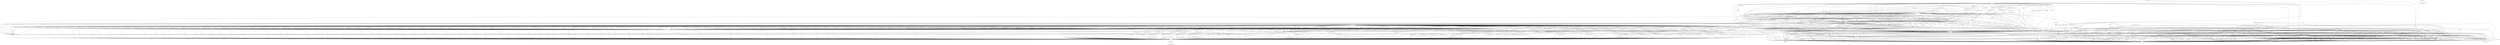 digraph depends {
    node [shape=plaintext]
"angstrom-feed-configs" -> "opkg" [style=dotted]
"angstrom-packagegroup-boot" -> "angstrom-version"
"angstrom-packagegroup-boot" -> "packagegroup-boot"
"avahi-daemon" -> "base-files"
"avahi-daemon" -> "base-passwd"
"avahi-daemon" -> "libavahi-common3"
"avahi-daemon" -> "libavahi-core7"
"avahi-daemon" -> "libc6"
"avahi-daemon" -> "libcap2"
"avahi-daemon" -> "libdaemon0"
"avahi-daemon" -> "libdbus-1-3"
"avahi-daemon" -> "libexpat1"
"avahi-daemon" -> "libnss-mdns" [style=dotted]
"avahi-daemon" -> "shadow"
"avahi-utils" -> "libavahi-client3"
"avahi-utils" -> "libavahi-common3"
"avahi-utils" -> "libc6"
"bash" -> "base-files"
"bash" -> "libc6"
"bash" -> "libtinfo5"
"bash" -> "update-alternatives-opkg"
"bluez5" -> "libc6"
"bluez5" -> "libdbus-1-3"
"bluez5" -> "libglib-2.0-0"
"bluez5" -> "libreadline7"
"bluez5" -> "libudev1"
"busybox" -> "busybox-syslog" [style=dotted]
"busybox" -> "busybox-udhcpc" [style=dotted]
"busybox" -> "libc6"
"busybox" -> "update-alternatives-opkg"
"ca-certificates" -> "openssl"
"connman-angstrom-settings" -> "connman"
"connman" -> "bluez5"
"connman-client" -> "connman"
"connman-client" -> "libc6"
"connman-client" -> "libdbus-1-3"
"connman-client" -> "libglib-2.0-0"
"connman-client" -> "libreadline7"
"connman" -> "connman-conf" [style=dotted]
"connman" -> "dbus-1"
"connman" -> "iptables"
"connman" -> "libc6"
"connman" -> "libdbus-1-3"
"connman" -> "libglib-2.0-0"
"connman" -> "libgnutls30"
"connman" -> "ofono"
"connman" -> "update-alternatives-opkg"
"connman" -> "wpa-supplicant"
"cpp" -> "libc6"
"cpp" -> "libgmp10"
"cpp" -> "libmpc3"
"cpp" -> "libmpfr4"
"cpp" -> "libz1"
"cpp-symlinks" -> "cpp"
"cpufreq-tweaks" -> "cpufrequtils"
"cpufrequtils" -> "libc6"
"curl" -> "libc6"
"curl" -> "libcurl4"
"db" -> "libc6"
"dbus-1" -> "base-files"
"dbus-1" -> "base-passwd"
"dbus-1" -> "libc6"
"dbus-1" -> "libdbus-1-3"
"dbus-1" -> "libexpat1"
"dbus-1" -> "libsystemd0"
"dbus-1" -> "libx11-6"
"dbus-1" -> "shadow"
"e2fsprogs-e2fsck" -> "libblkid1"
"e2fsprogs-e2fsck" -> "libc6"
"e2fsprogs-e2fsck" -> "libcom-err2"
"e2fsprogs-e2fsck" -> "libe2p2"
"e2fsprogs-e2fsck" -> "libext2fs2"
"e2fsprogs-e2fsck" -> "libuuid1"
"e2fsprogs-resize2fs" -> "libc6"
"e2fsprogs-resize2fs" -> "libcom-err2"
"e2fsprogs-resize2fs" -> "libe2p2"
"e2fsprogs-resize2fs" -> "libext2fs2"
"ffmpeg" -> "libavcodec57"
"ffmpeg" -> "libavdevice57"
"ffmpeg" -> "libavfilter6"
"ffmpeg" -> "libavformat57"
"ffmpeg" -> "libavutil55"
"ffmpeg" -> "libc6"
"ffmpeg" -> "libpostproc54"
"ffmpeg" -> "libswresample2"
"ffmpeg" -> "libswscale4"
"fixmac" -> "ranpwd"
"fuse-utils" -> "libc6"
"gptfdisk" -> "libc6"
"gptfdisk" -> "libgcc1"
"gptfdisk" -> "libncursesw5"
"gptfdisk" -> "libpopt0"
"gptfdisk" -> "libstdc++6"
"gptfdisk" -> "libtinfo5"
"gptfdisk" -> "libuuid1"
"htop" -> "libc6"
"htop" -> "libncursesw5"
"htop" -> "libtinfo5"
"htop" -> "ncurses-terminfo"
"iproute2-tc" -> "iptables"
"iproute2-tc" -> "libc6"
"iproute2-tc" -> "libelf1"
"iptables" -> "kernel-module-iptable-filter" [style=dotted]
"iptables" -> "kernel-module-iptable-nat" [style=dotted]
"iptables" -> "kernel-module-ip-tables" [style=dotted]
"iptables" -> "kernel-module-ipt-masquerade" [style=dotted]
"iptables" -> "kernel-module-nf-conntrack-ipv4" [style=dotted]
"iptables" -> "kernel-module-nf-conntrack" [style=dotted]
"iptables" -> "kernel-module-nf-defrag-ipv4" [style=dotted]
"iptables" -> "kernel-module-nf-nat" [style=dotted]
"iptables" -> "kernel-module-x-tables" [style=dotted]
"iptables" -> "libc6"
"iw" -> "libc6"
"iw" -> "libnl-3-200"
"iw" -> "libnl-genl-3-200"
"kernel-4.14.19" -> "kernel-image-4.14.19"
"kernel-image-4.14.19" -> "kernel-image-uimage-4.14.19"
"kernel" -> "kernel-4.14.19"
"kernel-module-8021q-4.14.19" -> "kernel-4.14.19"
"kernel-module-8021q-4.14.19" -> "kernel-module-garp-4.14.19"
"kernel-module-8021q-4.14.19" -> "kernel-module-mrp-4.14.19"
"kernel-module-adv7511-4.14.19" -> "kernel-4.14.19"
"kernel-module-arc4-4.14.19" -> "kernel-4.14.19"
"kernel-module-asix-4.14.19" -> "kernel-4.14.19"
"kernel-module-asix-4.14.19" -> "kernel-module-usbnet-4.14.19"
"kernel-module-at25-4.14.19" -> "kernel-4.14.19"
"kernel-module-authenc-4.14.19" -> "kernel-4.14.19"
"kernel-module-authencesn-4.14.19" -> "kernel-4.14.19"
"kernel-module-authencesn-4.14.19" -> "kernel-module-authenc-4.14.19"
"kernel-module-ax88179-178a-4.14.19" -> "kernel-4.14.19"
"kernel-module-ax88179-178a-4.14.19" -> "kernel-module-usbnet-4.14.19"
"kernel-module-bluetooth-4.14.19" -> "kernel-4.14.19"
"kernel-module-bluetooth-4.14.19" -> "kernel-module-ecdh-generic-4.14.19"
"kernel-module-bluetooth-4.14.19" -> "kernel-module-rfkill-4.14.19"
"kernel-module-brcmfmac-4.14.19" -> "kernel-4.14.19"
"kernel-module-brcmfmac-4.14.19" -> "kernel-module-brcmutil-4.14.19"
"kernel-module-brcmfmac-4.14.19" -> "kernel-module-cfg80211-4.14.19"
"kernel-module-brcmutil-4.14.19" -> "kernel-4.14.19"
"kernel-module-bridge-4.14.19" -> "kernel-4.14.19"
"kernel-module-bridge-4.14.19" -> "kernel-module-ipv6-4.14.19"
"kernel-module-bridge-4.14.19" -> "kernel-module-llc-4.14.19"
"kernel-module-bridge-4.14.19" -> "kernel-module-stp-4.14.19"
"kernel-module-br-netfilter-4.14.19" -> "kernel-4.14.19"
"kernel-module-br-netfilter-4.14.19" -> "kernel-module-bridge-4.14.19"
"kernel-module-btrfs-4.14.19" -> "kernel-4.14.19"
"kernel-module-btrfs-4.14.19" -> "kernel-module-lzo-compress-4.14.19"
"kernel-module-btrfs-4.14.19" -> "kernel-module-raid6-pq-4.14.19"
"kernel-module-btrfs-4.14.19" -> "kernel-module-xor-4.14.19"
"kernel-module-btrfs-4.14.19" -> "kernel-module-zlib-deflate-4.14.19"
"kernel-module-btrfs-4.14.19" -> "kernel-module-zstd-compress-4.14.19"
"kernel-module-btrfs-4.14.19" -> "kernel-module-zstd-decompress-4.14.19"
"kernel-module-ccm-4.14.19" -> "kernel-4.14.19"
"kernel-module-cdc-ether-4.14.19" -> "kernel-4.14.19"
"kernel-module-cdc-ether-4.14.19" -> "kernel-module-usbnet-4.14.19"
"kernel-module-cdc-ncm-4.14.19" -> "kernel-4.14.19"
"kernel-module-cdc-ncm-4.14.19" -> "kernel-module-usbnet-4.14.19"
"kernel-module-cdc-subset-4.14.19" -> "kernel-4.14.19"
"kernel-module-cdc-subset-4.14.19" -> "kernel-module-usbnet-4.14.19"
"kernel-module-cfg80211-4.14.19" -> "kernel-4.14.19"
"kernel-module-cfg80211-4.14.19" -> "kernel-module-rfkill-4.14.19"
"kernel-module-ch7006-4.14.19" -> "kernel-4.14.19"
"kernel-module-cmac-4.14.19" -> "kernel-4.14.19"
"kernel-module-crypto-engine-4.14.19" -> "kernel-4.14.19"
"kernel-module-ctr-4.14.19" -> "kernel-4.14.19"
"kernel-module-cuse-4.14.19" -> "kernel-4.14.19"
"kernel-module-cuse-4.14.19" -> "kernel-module-fuse-4.14.19"
"kernel-module-dm9601-4.14.19" -> "kernel-4.14.19"
"kernel-module-dm9601-4.14.19" -> "kernel-module-usbnet-4.14.19"
"kernel-module-dvb-core-4.14.19" -> "kernel-4.14.19"
"kernel-module-ecb-4.14.19" -> "kernel-4.14.19"
"kernel-module-ecdh-generic-4.14.19" -> "kernel-4.14.19"
"kernel-module-fuse-4.14.19" -> "kernel-4.14.19"
"kernel-module-garp-4.14.19" -> "kernel-4.14.19"
"kernel-module-garp-4.14.19" -> "kernel-module-llc-4.14.19"
"kernel-module-garp-4.14.19" -> "kernel-module-stp-4.14.19"
"kernel-module-gcm-4.14.19" -> "kernel-4.14.19"
"kernel-module-ghash-generic-4.14.19" -> "kernel-4.14.19"
"kernel-module-hci-uart-4.14.19" -> "kernel-4.14.19"
"kernel-module-hci-uart-4.14.19" -> "kernel-module-bluetooth-4.14.19"
"kernel-module-hidp-4.14.19" -> "kernel-4.14.19"
"kernel-module-hidp-4.14.19" -> "kernel-module-bluetooth-4.14.19"
"kernel-module-ina2xx-4.14.19" -> "kernel-4.14.19"
"kernel-module-ip6table-filter-4.14.19" -> "kernel-4.14.19"
"kernel-module-ip6table-filter-4.14.19" -> "kernel-module-ip6-tables-4.14.19"
"kernel-module-ip6table-filter-4.14.19" -> "kernel-module-x-tables-4.14.19"
"kernel-module-ip6table-mangle-4.14.19" -> "kernel-4.14.19"
"kernel-module-ip6table-mangle-4.14.19" -> "kernel-module-ip6-tables-4.14.19"
"kernel-module-ip6table-mangle-4.14.19" -> "kernel-module-ipv6-4.14.19"
"kernel-module-ip6table-mangle-4.14.19" -> "kernel-module-x-tables-4.14.19"
"kernel-module-ip6table-nat-4.14.19" -> "kernel-4.14.19"
"kernel-module-ip6table-nat-4.14.19" -> "kernel-module-ip6-tables-4.14.19"
"kernel-module-ip6table-nat-4.14.19" -> "kernel-module-nf-nat-ipv6-4.14.19"
"kernel-module-ip6-tables-4.14.19" -> "kernel-4.14.19"
"kernel-module-ip6-tables-4.14.19" -> "kernel-module-x-tables-4.14.19"
"kernel-module-ip6t-masquerade-4.14.19" -> "kernel-4.14.19"
"kernel-module-ip6t-masquerade-4.14.19" -> "kernel-module-nf-nat-masquerade-ipv6-4.14.19"
"kernel-module-ip6t-masquerade-4.14.19" -> "kernel-module-x-tables-4.14.19"
"kernel-module-ip6t-reject-4.14.19" -> "kernel-4.14.19"
"kernel-module-ip6t-reject-4.14.19" -> "kernel-module-nf-reject-ipv6-4.14.19"
"kernel-module-ip6t-reject-4.14.19" -> "kernel-module-x-tables-4.14.19"
"kernel-module-iptable-filter-4.14.19" -> "kernel-4.14.19"
"kernel-module-iptable-filter-4.14.19" -> "kernel-module-ip-tables-4.14.19"
"kernel-module-iptable-filter-4.14.19" -> "kernel-module-x-tables-4.14.19"
"kernel-module-iptable-mangle-4.14.19" -> "kernel-4.14.19"
"kernel-module-iptable-mangle-4.14.19" -> "kernel-module-ip-tables-4.14.19"
"kernel-module-iptable-mangle-4.14.19" -> "kernel-module-x-tables-4.14.19"
"kernel-module-iptable-nat-4.14.19" -> "kernel-4.14.19"
"kernel-module-iptable-nat-4.14.19" -> "kernel-module-ip-tables-4.14.19"
"kernel-module-iptable-nat-4.14.19" -> "kernel-module-nf-nat-ipv4-4.14.19"
"kernel-module-ip-tables-4.14.19" -> "kernel-4.14.19"
"kernel-module-ip-tables-4.14.19" -> "kernel-module-x-tables-4.14.19"
"kernel-module-ipt-masquerade-4.14.19" -> "kernel-4.14.19"
"kernel-module-ipt-masquerade-4.14.19" -> "kernel-module-nf-conntrack-4.14.19"
"kernel-module-ipt-masquerade-4.14.19" -> "kernel-module-nf-nat-masquerade-ipv4-4.14.19"
"kernel-module-ipt-masquerade-4.14.19" -> "kernel-module-x-tables-4.14.19"
"kernel-module-ipt-reject-4.14.19" -> "kernel-4.14.19"
"kernel-module-ipt-reject-4.14.19" -> "kernel-module-nf-reject-ipv4-4.14.19"
"kernel-module-ipt-reject-4.14.19" -> "kernel-module-x-tables-4.14.19"
"kernel-module-ip-tunnel-4.14.19" -> "kernel-4.14.19"
"kernel-module-ipv6-4.14.19" -> "kernel-4.14.19"
"kernel-module-ir-jvc-decoder-4.14.19" -> "kernel-4.14.19"
"kernel-module-ir-jvc-decoder-4.14.19" -> "kernel-module-rc-core-4.14.19"
"kernel-module-ir-kbd-i2c-4.14.19" -> "kernel-4.14.19"
"kernel-module-ir-kbd-i2c-4.14.19" -> "kernel-module-rc-core-4.14.19"
"kernel-module-ir-mce-kbd-decoder-4.14.19" -> "kernel-4.14.19"
"kernel-module-ir-mce-kbd-decoder-4.14.19" -> "kernel-module-rc-core-4.14.19"
"kernel-module-ir-nec-decoder-4.14.19" -> "kernel-4.14.19"
"kernel-module-ir-nec-decoder-4.14.19" -> "kernel-module-rc-core-4.14.19"
"kernel-module-ir-rc5-decoder-4.14.19" -> "kernel-4.14.19"
"kernel-module-ir-rc5-decoder-4.14.19" -> "kernel-module-rc-core-4.14.19"
"kernel-module-ir-rc6-decoder-4.14.19" -> "kernel-4.14.19"
"kernel-module-ir-rc6-decoder-4.14.19" -> "kernel-module-rc-core-4.14.19"
"kernel-module-ir-sanyo-decoder-4.14.19" -> "kernel-4.14.19"
"kernel-module-ir-sanyo-decoder-4.14.19" -> "kernel-module-rc-core-4.14.19"
"kernel-module-ir-sharp-decoder-4.14.19" -> "kernel-4.14.19"
"kernel-module-ir-sharp-decoder-4.14.19" -> "kernel-module-rc-core-4.14.19"
"kernel-module-ir-sony-decoder-4.14.19" -> "kernel-4.14.19"
"kernel-module-ir-sony-decoder-4.14.19" -> "kernel-module-rc-core-4.14.19"
"kernel-module-ir-xmp-decoder-4.14.19" -> "kernel-4.14.19"
"kernel-module-ir-xmp-decoder-4.14.19" -> "kernel-module-rc-core-4.14.19"
"kernel-module-libcrc32c-4.14.19" -> "kernel-4.14.19"
"kernel-module-llc-4.14.19" -> "kernel-4.14.19"
"kernel-module-lm90-4.14.19" -> "kernel-4.14.19"
"kernel-module-lzo-compress-4.14.19" -> "kernel-4.14.19"
"kernel-module-mac80211-4.14.19" -> "kernel-4.14.19"
"kernel-module-mac80211-4.14.19" -> "kernel-module-cfg80211-4.14.19"
"kernel-module-macvlan-4.14.19" -> "kernel-4.14.19"
"kernel-module-macvtap-4.14.19" -> "kernel-4.14.19"
"kernel-module-macvtap-4.14.19" -> "kernel-module-macvlan-4.14.19"
"kernel-module-macvtap-4.14.19" -> "kernel-module-tap-4.14.19"
"kernel-module-mc44s803-4.14.19" -> "kernel-4.14.19"
"kernel-module-mcs7830-4.14.19" -> "kernel-4.14.19"
"kernel-module-mcs7830-4.14.19" -> "kernel-module-usbnet-4.14.19"
"kernel-module-media-4.14.19" -> "kernel-4.14.19"
"kernel-module-meson-gxbb-wdt-4.14.19" -> "kernel-4.14.19"
"kernel-module-meson-ir-4.14.19" -> "kernel-4.14.19"
"kernel-module-meson-ir-4.14.19" -> "kernel-module-rc-core-4.14.19"
"kernel-module-meson-rng-4.14.19" -> "kernel-4.14.19"
"kernel-module-meson-rng-4.14.19" -> "kernel-module-rng-core-4.14.19"
"kernel-module-meson-wdt-4.14.19" -> "kernel-4.14.19"
"kernel-module-mrp-4.14.19" -> "kernel-4.14.19"
"kernel-module-mt20xx-4.14.19" -> "kernel-4.14.19"
"kernel-module-nbd-4.14.19" -> "kernel-4.14.19"
"kernel-module-net1080-4.14.19" -> "kernel-4.14.19"
"kernel-module-net1080-4.14.19" -> "kernel-module-usbnet-4.14.19"
"kernel-module-nf-conntrack-4.14.19" -> "kernel-4.14.19"
"kernel-module-nf-conntrack-4.14.19" -> "kernel-module-libcrc32c-4.14.19"
"kernel-module-nf-conntrack-ipv4-4.14.19" -> "kernel-4.14.19"
"kernel-module-nf-conntrack-ipv4-4.14.19" -> "kernel-module-nf-conntrack-4.14.19"
"kernel-module-nf-conntrack-ipv4-4.14.19" -> "kernel-module-nf-defrag-ipv4-4.14.19"
"kernel-module-nf-conntrack-ipv6-4.14.19" -> "kernel-4.14.19"
"kernel-module-nf-conntrack-ipv6-4.14.19" -> "kernel-module-ipv6-4.14.19"
"kernel-module-nf-conntrack-ipv6-4.14.19" -> "kernel-module-nf-conntrack-4.14.19"
"kernel-module-nf-conntrack-ipv6-4.14.19" -> "kernel-module-nf-defrag-ipv6-4.14.19"
"kernel-module-nf-defrag-ipv4-4.14.19" -> "kernel-4.14.19"
"kernel-module-nf-defrag-ipv6-4.14.19" -> "kernel-4.14.19"
"kernel-module-nf-defrag-ipv6-4.14.19" -> "kernel-module-ipv6-4.14.19"
"kernel-module-nf-log-common-4.14.19" -> "kernel-4.14.19"
"kernel-module-nf-log-ipv4-4.14.19" -> "kernel-4.14.19"
"kernel-module-nf-log-ipv4-4.14.19" -> "kernel-module-nf-log-common-4.14.19"
"kernel-module-nf-log-ipv6-4.14.19" -> "kernel-4.14.19"
"kernel-module-nf-log-ipv6-4.14.19" -> "kernel-module-nf-log-common-4.14.19"
"kernel-module-nf-nat-4.14.19" -> "kernel-4.14.19"
"kernel-module-nf-nat-4.14.19" -> "kernel-module-libcrc32c-4.14.19"
"kernel-module-nf-nat-4.14.19" -> "kernel-module-nf-conntrack-4.14.19"
"kernel-module-nf-nat-ipv4-4.14.19" -> "kernel-4.14.19"
"kernel-module-nf-nat-ipv4-4.14.19" -> "kernel-module-nf-conntrack-4.14.19"
"kernel-module-nf-nat-ipv4-4.14.19" -> "kernel-module-nf-nat-4.14.19"
"kernel-module-nf-nat-ipv6-4.14.19" -> "kernel-4.14.19"
"kernel-module-nf-nat-ipv6-4.14.19" -> "kernel-module-ipv6-4.14.19"
"kernel-module-nf-nat-ipv6-4.14.19" -> "kernel-module-nf-conntrack-4.14.19"
"kernel-module-nf-nat-ipv6-4.14.19" -> "kernel-module-nf-nat-4.14.19"
"kernel-module-nf-nat-masquerade-ipv4-4.14.19" -> "kernel-4.14.19"
"kernel-module-nf-nat-masquerade-ipv4-4.14.19" -> "kernel-module-nf-conntrack-4.14.19"
"kernel-module-nf-nat-masquerade-ipv4-4.14.19" -> "kernel-module-nf-nat-4.14.19"
"kernel-module-nf-nat-masquerade-ipv6-4.14.19" -> "kernel-4.14.19"
"kernel-module-nf-nat-masquerade-ipv6-4.14.19" -> "kernel-module-ipv6-4.14.19"
"kernel-module-nf-nat-masquerade-ipv6-4.14.19" -> "kernel-module-nf-conntrack-4.14.19"
"kernel-module-nf-nat-masquerade-ipv6-4.14.19" -> "kernel-module-nf-nat-4.14.19"
"kernel-module-nf-reject-ipv4-4.14.19" -> "kernel-4.14.19"
"kernel-module-nf-reject-ipv6-4.14.19" -> "kernel-4.14.19"
"kernel-module-nf-reject-ipv6-4.14.19" -> "kernel-module-ipv6-4.14.19"
"kernel-module-nfs-layout-flexfiles-4.14.19" -> "kernel-4.14.19"
"kernel-module-overlay-4.14.19" -> "kernel-4.14.19"
"kernel-module-p8022-4.14.19" -> "kernel-4.14.19"
"kernel-module-p8022-4.14.19" -> "kernel-module-llc-4.14.19"
"kernel-module-pegasus-4.14.19" -> "kernel-4.14.19"
"kernel-module-plusb-4.14.19" -> "kernel-4.14.19"
"kernel-module-plusb-4.14.19" -> "kernel-module-usbnet-4.14.19"
"kernel-module-psnap-4.14.19" -> "kernel-4.14.19"
"kernel-module-psnap-4.14.19" -> "kernel-module-llc-4.14.19"
"kernel-module-pwm-meson-4.14.19" -> "kernel-4.14.19"
"kernel-module-r8152-4.14.19" -> "kernel-4.14.19"
"kernel-module-raid6-pq-4.14.19" -> "kernel-4.14.19"
"kernel-module-rc-adstech-dvb-t-pci-4.14.19" -> "kernel-4.14.19"
"kernel-module-rc-adstech-dvb-t-pci-4.14.19" -> "kernel-module-rc-core-4.14.19"
"kernel-module-rc-alink-dtu-m-4.14.19" -> "kernel-4.14.19"
"kernel-module-rc-alink-dtu-m-4.14.19" -> "kernel-module-rc-core-4.14.19"
"kernel-module-rc-anysee-4.14.19" -> "kernel-4.14.19"
"kernel-module-rc-anysee-4.14.19" -> "kernel-module-rc-core-4.14.19"
"kernel-module-rc-apac-viewcomp-4.14.19" -> "kernel-4.14.19"
"kernel-module-rc-apac-viewcomp-4.14.19" -> "kernel-module-rc-core-4.14.19"
"kernel-module-rc-asus-pc39-4.14.19" -> "kernel-4.14.19"
"kernel-module-rc-asus-pc39-4.14.19" -> "kernel-module-rc-core-4.14.19"
"kernel-module-rc-asus-ps3-100-4.14.19" -> "kernel-4.14.19"
"kernel-module-rc-asus-ps3-100-4.14.19" -> "kernel-module-rc-core-4.14.19"
"kernel-module-rc-ati-tv-wonder-hd-600-4.14.19" -> "kernel-4.14.19"
"kernel-module-rc-ati-tv-wonder-hd-600-4.14.19" -> "kernel-module-rc-core-4.14.19"
"kernel-module-rc-ati-x10-4.14.19" -> "kernel-4.14.19"
"kernel-module-rc-ati-x10-4.14.19" -> "kernel-module-rc-core-4.14.19"
"kernel-module-rc-avermedia-4.14.19" -> "kernel-4.14.19"
"kernel-module-rc-avermedia-4.14.19" -> "kernel-module-rc-core-4.14.19"
"kernel-module-rc-avermedia-a16d-4.14.19" -> "kernel-4.14.19"
"kernel-module-rc-avermedia-a16d-4.14.19" -> "kernel-module-rc-core-4.14.19"
"kernel-module-rc-avermedia-cardbus-4.14.19" -> "kernel-4.14.19"
"kernel-module-rc-avermedia-cardbus-4.14.19" -> "kernel-module-rc-core-4.14.19"
"kernel-module-rc-avermedia-dvbt-4.14.19" -> "kernel-4.14.19"
"kernel-module-rc-avermedia-dvbt-4.14.19" -> "kernel-module-rc-core-4.14.19"
"kernel-module-rc-avermedia-m135a-4.14.19" -> "kernel-4.14.19"
"kernel-module-rc-avermedia-m135a-4.14.19" -> "kernel-module-rc-core-4.14.19"
"kernel-module-rc-avermedia-m733a-rm-k6-4.14.19" -> "kernel-4.14.19"
"kernel-module-rc-avermedia-m733a-rm-k6-4.14.19" -> "kernel-module-rc-core-4.14.19"
"kernel-module-rc-avermedia-rm-ks-4.14.19" -> "kernel-4.14.19"
"kernel-module-rc-avermedia-rm-ks-4.14.19" -> "kernel-module-rc-core-4.14.19"
"kernel-module-rc-avertv-303-4.14.19" -> "kernel-4.14.19"
"kernel-module-rc-avertv-303-4.14.19" -> "kernel-module-rc-core-4.14.19"
"kernel-module-rc-azurewave-ad-tu700-4.14.19" -> "kernel-4.14.19"
"kernel-module-rc-azurewave-ad-tu700-4.14.19" -> "kernel-module-rc-core-4.14.19"
"kernel-module-rc-behold-4.14.19" -> "kernel-4.14.19"
"kernel-module-rc-behold-4.14.19" -> "kernel-module-rc-core-4.14.19"
"kernel-module-rc-behold-columbus-4.14.19" -> "kernel-4.14.19"
"kernel-module-rc-behold-columbus-4.14.19" -> "kernel-module-rc-core-4.14.19"
"kernel-module-rc-budget-ci-old-4.14.19" -> "kernel-4.14.19"
"kernel-module-rc-budget-ci-old-4.14.19" -> "kernel-module-rc-core-4.14.19"
"kernel-module-rc-cec-4.14.19" -> "kernel-4.14.19"
"kernel-module-rc-cec-4.14.19" -> "kernel-module-rc-core-4.14.19"
"kernel-module-rc-cinergy-1400-4.14.19" -> "kernel-4.14.19"
"kernel-module-rc-cinergy-1400-4.14.19" -> "kernel-module-rc-core-4.14.19"
"kernel-module-rc-cinergy-4.14.19" -> "kernel-4.14.19"
"kernel-module-rc-cinergy-4.14.19" -> "kernel-module-rc-core-4.14.19"
"kernel-module-rc-core-4.14.19" -> "kernel-4.14.19"
"kernel-module-rc-d680-dmb-4.14.19" -> "kernel-4.14.19"
"kernel-module-rc-d680-dmb-4.14.19" -> "kernel-module-rc-core-4.14.19"
"kernel-module-rc-delock-61959-4.14.19" -> "kernel-4.14.19"
"kernel-module-rc-delock-61959-4.14.19" -> "kernel-module-rc-core-4.14.19"
"kernel-module-rc-dib0700-nec-4.14.19" -> "kernel-4.14.19"
"kernel-module-rc-dib0700-nec-4.14.19" -> "kernel-module-rc-core-4.14.19"
"kernel-module-rc-dib0700-rc5-4.14.19" -> "kernel-4.14.19"
"kernel-module-rc-dib0700-rc5-4.14.19" -> "kernel-module-rc-core-4.14.19"
"kernel-module-rc-digitalnow-tinytwin-4.14.19" -> "kernel-4.14.19"
"kernel-module-rc-digitalnow-tinytwin-4.14.19" -> "kernel-module-rc-core-4.14.19"
"kernel-module-rc-digittrade-4.14.19" -> "kernel-4.14.19"
"kernel-module-rc-digittrade-4.14.19" -> "kernel-module-rc-core-4.14.19"
"kernel-module-rc-dm1105-nec-4.14.19" -> "kernel-4.14.19"
"kernel-module-rc-dm1105-nec-4.14.19" -> "kernel-module-rc-core-4.14.19"
"kernel-module-rc-dntv-live-dvb-t-4.14.19" -> "kernel-4.14.19"
"kernel-module-rc-dntv-live-dvb-t-4.14.19" -> "kernel-module-rc-core-4.14.19"
"kernel-module-rc-dntv-live-dvbt-pro-4.14.19" -> "kernel-4.14.19"
"kernel-module-rc-dntv-live-dvbt-pro-4.14.19" -> "kernel-module-rc-core-4.14.19"
"kernel-module-rc-dtt200u-4.14.19" -> "kernel-4.14.19"
"kernel-module-rc-dtt200u-4.14.19" -> "kernel-module-rc-core-4.14.19"
"kernel-module-rc-dvbsky-4.14.19" -> "kernel-4.14.19"
"kernel-module-rc-dvbsky-4.14.19" -> "kernel-module-rc-core-4.14.19"
"kernel-module-rc-dvico-mce-4.14.19" -> "kernel-4.14.19"
"kernel-module-rc-dvico-mce-4.14.19" -> "kernel-module-rc-core-4.14.19"
"kernel-module-rc-dvico-portable-4.14.19" -> "kernel-4.14.19"
"kernel-module-rc-dvico-portable-4.14.19" -> "kernel-module-rc-core-4.14.19"
"kernel-module-rc-em-terratec-4.14.19" -> "kernel-4.14.19"
"kernel-module-rc-em-terratec-4.14.19" -> "kernel-module-rc-core-4.14.19"
"kernel-module-rc-encore-enltv2-4.14.19" -> "kernel-4.14.19"
"kernel-module-rc-encore-enltv2-4.14.19" -> "kernel-module-rc-core-4.14.19"
"kernel-module-rc-encore-enltv-4.14.19" -> "kernel-4.14.19"
"kernel-module-rc-encore-enltv-4.14.19" -> "kernel-module-rc-core-4.14.19"
"kernel-module-rc-encore-enltv-fm53-4.14.19" -> "kernel-4.14.19"
"kernel-module-rc-encore-enltv-fm53-4.14.19" -> "kernel-module-rc-core-4.14.19"
"kernel-module-rc-evga-indtube-4.14.19" -> "kernel-4.14.19"
"kernel-module-rc-evga-indtube-4.14.19" -> "kernel-module-rc-core-4.14.19"
"kernel-module-rc-eztv-4.14.19" -> "kernel-4.14.19"
"kernel-module-rc-eztv-4.14.19" -> "kernel-module-rc-core-4.14.19"
"kernel-module-rc-flydvb-4.14.19" -> "kernel-4.14.19"
"kernel-module-rc-flydvb-4.14.19" -> "kernel-module-rc-core-4.14.19"
"kernel-module-rc-flyvideo-4.14.19" -> "kernel-4.14.19"
"kernel-module-rc-flyvideo-4.14.19" -> "kernel-module-rc-core-4.14.19"
"kernel-module-rc-fusionhdtv-mce-4.14.19" -> "kernel-4.14.19"
"kernel-module-rc-fusionhdtv-mce-4.14.19" -> "kernel-module-rc-core-4.14.19"
"kernel-module-rc-gadmei-rm008z-4.14.19" -> "kernel-4.14.19"
"kernel-module-rc-gadmei-rm008z-4.14.19" -> "kernel-module-rc-core-4.14.19"
"kernel-module-rc-geekbox-4.14.19" -> "kernel-4.14.19"
"kernel-module-rc-geekbox-4.14.19" -> "kernel-module-rc-core-4.14.19"
"kernel-module-rc-genius-tvgo-a11mce-4.14.19" -> "kernel-4.14.19"
"kernel-module-rc-genius-tvgo-a11mce-4.14.19" -> "kernel-module-rc-core-4.14.19"
"kernel-module-rc-gotview7135-4.14.19" -> "kernel-4.14.19"
"kernel-module-rc-gotview7135-4.14.19" -> "kernel-module-rc-core-4.14.19"
"kernel-module-rc-hauppauge-4.14.19" -> "kernel-4.14.19"
"kernel-module-rc-hauppauge-4.14.19" -> "kernel-module-rc-core-4.14.19"
"kernel-module-rc-imon-mce-4.14.19" -> "kernel-4.14.19"
"kernel-module-rc-imon-mce-4.14.19" -> "kernel-module-rc-core-4.14.19"
"kernel-module-rc-imon-pad-4.14.19" -> "kernel-4.14.19"
"kernel-module-rc-imon-pad-4.14.19" -> "kernel-module-rc-core-4.14.19"
"kernel-module-rc-iodata-bctv7e-4.14.19" -> "kernel-4.14.19"
"kernel-module-rc-iodata-bctv7e-4.14.19" -> "kernel-module-rc-core-4.14.19"
"kernel-module-rc-it913x-v1-4.14.19" -> "kernel-4.14.19"
"kernel-module-rc-it913x-v1-4.14.19" -> "kernel-module-rc-core-4.14.19"
"kernel-module-rc-it913x-v2-4.14.19" -> "kernel-4.14.19"
"kernel-module-rc-it913x-v2-4.14.19" -> "kernel-module-rc-core-4.14.19"
"kernel-module-rc-kaiomy-4.14.19" -> "kernel-4.14.19"
"kernel-module-rc-kaiomy-4.14.19" -> "kernel-module-rc-core-4.14.19"
"kernel-module-rc-kworld-315u-4.14.19" -> "kernel-4.14.19"
"kernel-module-rc-kworld-315u-4.14.19" -> "kernel-module-rc-core-4.14.19"
"kernel-module-rc-kworld-pc150u-4.14.19" -> "kernel-4.14.19"
"kernel-module-rc-kworld-pc150u-4.14.19" -> "kernel-module-rc-core-4.14.19"
"kernel-module-rc-kworld-plus-tv-analog-4.14.19" -> "kernel-4.14.19"
"kernel-module-rc-kworld-plus-tv-analog-4.14.19" -> "kernel-module-rc-core-4.14.19"
"kernel-module-rc-leadtek-y04g0051-4.14.19" -> "kernel-4.14.19"
"kernel-module-rc-leadtek-y04g0051-4.14.19" -> "kernel-module-rc-core-4.14.19"
"kernel-module-rc-lme2510-4.14.19" -> "kernel-4.14.19"
"kernel-module-rc-lme2510-4.14.19" -> "kernel-module-rc-core-4.14.19"
"kernel-module-rc-manli-4.14.19" -> "kernel-4.14.19"
"kernel-module-rc-manli-4.14.19" -> "kernel-module-rc-core-4.14.19"
"kernel-module-rc-medion-x10-4.14.19" -> "kernel-4.14.19"
"kernel-module-rc-medion-x10-4.14.19" -> "kernel-module-rc-core-4.14.19"
"kernel-module-rc-medion-x10-digitainer-4.14.19" -> "kernel-4.14.19"
"kernel-module-rc-medion-x10-digitainer-4.14.19" -> "kernel-module-rc-core-4.14.19"
"kernel-module-rc-medion-x10-or2x-4.14.19" -> "kernel-4.14.19"
"kernel-module-rc-medion-x10-or2x-4.14.19" -> "kernel-module-rc-core-4.14.19"
"kernel-module-rc-msi-digivox-ii-4.14.19" -> "kernel-4.14.19"
"kernel-module-rc-msi-digivox-ii-4.14.19" -> "kernel-module-rc-core-4.14.19"
"kernel-module-rc-msi-digivox-iii-4.14.19" -> "kernel-4.14.19"
"kernel-module-rc-msi-digivox-iii-4.14.19" -> "kernel-module-rc-core-4.14.19"
"kernel-module-rc-msi-tvanywhere-4.14.19" -> "kernel-4.14.19"
"kernel-module-rc-msi-tvanywhere-4.14.19" -> "kernel-module-rc-core-4.14.19"
"kernel-module-rc-msi-tvanywhere-plus-4.14.19" -> "kernel-4.14.19"
"kernel-module-rc-msi-tvanywhere-plus-4.14.19" -> "kernel-module-rc-core-4.14.19"
"kernel-module-rc-nebula-4.14.19" -> "kernel-4.14.19"
"kernel-module-rc-nebula-4.14.19" -> "kernel-module-rc-core-4.14.19"
"kernel-module-rc-nec-terratec-cinergy-xs-4.14.19" -> "kernel-4.14.19"
"kernel-module-rc-nec-terratec-cinergy-xs-4.14.19" -> "kernel-module-rc-core-4.14.19"
"kernel-module-rc-norwood-4.14.19" -> "kernel-4.14.19"
"kernel-module-rc-norwood-4.14.19" -> "kernel-module-rc-core-4.14.19"
"kernel-module-rc-npgtech-4.14.19" -> "kernel-4.14.19"
"kernel-module-rc-npgtech-4.14.19" -> "kernel-module-rc-core-4.14.19"
"kernel-module-rc-pctv-sedna-4.14.19" -> "kernel-4.14.19"
"kernel-module-rc-pctv-sedna-4.14.19" -> "kernel-module-rc-core-4.14.19"
"kernel-module-rc-pinnacle-color-4.14.19" -> "kernel-4.14.19"
"kernel-module-rc-pinnacle-color-4.14.19" -> "kernel-module-rc-core-4.14.19"
"kernel-module-rc-pinnacle-grey-4.14.19" -> "kernel-4.14.19"
"kernel-module-rc-pinnacle-grey-4.14.19" -> "kernel-module-rc-core-4.14.19"
"kernel-module-rc-pinnacle-pctv-hd-4.14.19" -> "kernel-4.14.19"
"kernel-module-rc-pinnacle-pctv-hd-4.14.19" -> "kernel-module-rc-core-4.14.19"
"kernel-module-rc-pixelview-002t-4.14.19" -> "kernel-4.14.19"
"kernel-module-rc-pixelview-002t-4.14.19" -> "kernel-module-rc-core-4.14.19"
"kernel-module-rc-pixelview-4.14.19" -> "kernel-4.14.19"
"kernel-module-rc-pixelview-4.14.19" -> "kernel-module-rc-core-4.14.19"
"kernel-module-rc-pixelview-mk12-4.14.19" -> "kernel-4.14.19"
"kernel-module-rc-pixelview-mk12-4.14.19" -> "kernel-module-rc-core-4.14.19"
"kernel-module-rc-pixelview-new-4.14.19" -> "kernel-4.14.19"
"kernel-module-rc-pixelview-new-4.14.19" -> "kernel-module-rc-core-4.14.19"
"kernel-module-rc-powercolor-real-angel-4.14.19" -> "kernel-4.14.19"
"kernel-module-rc-powercolor-real-angel-4.14.19" -> "kernel-module-rc-core-4.14.19"
"kernel-module-rc-proteus-2309-4.14.19" -> "kernel-4.14.19"
"kernel-module-rc-proteus-2309-4.14.19" -> "kernel-module-rc-core-4.14.19"
"kernel-module-rc-purpletv-4.14.19" -> "kernel-4.14.19"
"kernel-module-rc-purpletv-4.14.19" -> "kernel-module-rc-core-4.14.19"
"kernel-module-rc-pv951-4.14.19" -> "kernel-4.14.19"
"kernel-module-rc-pv951-4.14.19" -> "kernel-module-rc-core-4.14.19"
"kernel-module-rc-rc6-mce-4.14.19" -> "kernel-4.14.19"
"kernel-module-rc-rc6-mce-4.14.19" -> "kernel-module-rc-core-4.14.19"
"kernel-module-rc-real-audio-220-32-keys-4.14.19" -> "kernel-4.14.19"
"kernel-module-rc-real-audio-220-32-keys-4.14.19" -> "kernel-module-rc-core-4.14.19"
"kernel-module-rc-reddo-4.14.19" -> "kernel-4.14.19"
"kernel-module-rc-reddo-4.14.19" -> "kernel-module-rc-core-4.14.19"
"kernel-module-rc-snapstream-firefly-4.14.19" -> "kernel-4.14.19"
"kernel-module-rc-snapstream-firefly-4.14.19" -> "kernel-module-rc-core-4.14.19"
"kernel-module-rc-streamzap-4.14.19" -> "kernel-4.14.19"
"kernel-module-rc-streamzap-4.14.19" -> "kernel-module-rc-core-4.14.19"
"kernel-module-rc-su3000-4.14.19" -> "kernel-4.14.19"
"kernel-module-rc-su3000-4.14.19" -> "kernel-module-rc-core-4.14.19"
"kernel-module-rc-tbs-nec-4.14.19" -> "kernel-4.14.19"
"kernel-module-rc-tbs-nec-4.14.19" -> "kernel-module-rc-core-4.14.19"
"kernel-module-rc-technisat-ts35-4.14.19" -> "kernel-4.14.19"
"kernel-module-rc-technisat-ts35-4.14.19" -> "kernel-module-rc-core-4.14.19"
"kernel-module-rc-technisat-usb2-4.14.19" -> "kernel-4.14.19"
"kernel-module-rc-technisat-usb2-4.14.19" -> "kernel-module-rc-core-4.14.19"
"kernel-module-rc-terratec-cinergy-c-pci-4.14.19" -> "kernel-4.14.19"
"kernel-module-rc-terratec-cinergy-c-pci-4.14.19" -> "kernel-module-rc-core-4.14.19"
"kernel-module-rc-terratec-cinergy-s2-hd-4.14.19" -> "kernel-4.14.19"
"kernel-module-rc-terratec-cinergy-s2-hd-4.14.19" -> "kernel-module-rc-core-4.14.19"
"kernel-module-rc-terratec-cinergy-xs-4.14.19" -> "kernel-4.14.19"
"kernel-module-rc-terratec-cinergy-xs-4.14.19" -> "kernel-module-rc-core-4.14.19"
"kernel-module-rc-terratec-slim-2-4.14.19" -> "kernel-4.14.19"
"kernel-module-rc-terratec-slim-2-4.14.19" -> "kernel-module-rc-core-4.14.19"
"kernel-module-rc-terratec-slim-4.14.19" -> "kernel-4.14.19"
"kernel-module-rc-terratec-slim-4.14.19" -> "kernel-module-rc-core-4.14.19"
"kernel-module-rc-tevii-nec-4.14.19" -> "kernel-4.14.19"
"kernel-module-rc-tevii-nec-4.14.19" -> "kernel-module-rc-core-4.14.19"
"kernel-module-rc-tivo-4.14.19" -> "kernel-4.14.19"
"kernel-module-rc-tivo-4.14.19" -> "kernel-module-rc-core-4.14.19"
"kernel-module-rc-total-media-in-hand-02-4.14.19" -> "kernel-4.14.19"
"kernel-module-rc-total-media-in-hand-02-4.14.19" -> "kernel-module-rc-core-4.14.19"
"kernel-module-rc-total-media-in-hand-4.14.19" -> "kernel-4.14.19"
"kernel-module-rc-total-media-in-hand-4.14.19" -> "kernel-module-rc-core-4.14.19"
"kernel-module-rc-trekstor-4.14.19" -> "kernel-4.14.19"
"kernel-module-rc-trekstor-4.14.19" -> "kernel-module-rc-core-4.14.19"
"kernel-module-rc-tt-1500-4.14.19" -> "kernel-4.14.19"
"kernel-module-rc-tt-1500-4.14.19" -> "kernel-module-rc-core-4.14.19"
"kernel-module-rc-twinhan1027-4.14.19" -> "kernel-4.14.19"
"kernel-module-rc-twinhan1027-4.14.19" -> "kernel-module-rc-core-4.14.19"
"kernel-module-rc-twinhan-dtv-cab-ci-4.14.19" -> "kernel-4.14.19"
"kernel-module-rc-twinhan-dtv-cab-ci-4.14.19" -> "kernel-module-rc-core-4.14.19"
"kernel-module-rc-videomate-m1f-4.14.19" -> "kernel-4.14.19"
"kernel-module-rc-videomate-m1f-4.14.19" -> "kernel-module-rc-core-4.14.19"
"kernel-module-rc-videomate-s350-4.14.19" -> "kernel-4.14.19"
"kernel-module-rc-videomate-s350-4.14.19" -> "kernel-module-rc-core-4.14.19"
"kernel-module-rc-videomate-tv-pvr-4.14.19" -> "kernel-4.14.19"
"kernel-module-rc-videomate-tv-pvr-4.14.19" -> "kernel-module-rc-core-4.14.19"
"kernel-module-rc-winfast-4.14.19" -> "kernel-4.14.19"
"kernel-module-rc-winfast-4.14.19" -> "kernel-module-rc-core-4.14.19"
"kernel-module-rc-winfast-usbii-deluxe-4.14.19" -> "kernel-4.14.19"
"kernel-module-rc-winfast-usbii-deluxe-4.14.19" -> "kernel-module-rc-core-4.14.19"
"kernel-module-rc-zx-irdec-4.14.19" -> "kernel-4.14.19"
"kernel-module-rc-zx-irdec-4.14.19" -> "kernel-module-rc-core-4.14.19"
"kernel-module-realtek-4.14.19" -> "kernel-4.14.19"
"kernel-module-rfkill-4.14.19" -> "kernel-4.14.19"
"kernel-module-rng-core-4.14.19" -> "kernel-4.14.19"
"kernel-module-rtc-rk808-4.14.19" -> "kernel-4.14.19"
"kernel-module-rtl8150-4.14.19" -> "kernel-4.14.19"
"kernel-module-sch-cake-4.14.19" -> "kernel-4.14.19"
"kernel-module-sch-cake-4.14.19" -> "kernel-module-nf-conntrack-4.14.19"
"kernel-module-seqiv-4.14.19" -> "kernel-4.14.19"
"kernel-module-sil164-4.14.19" -> "kernel-4.14.19"
"kernel-module-sit-4.14.19" -> "kernel-4.14.19"
"kernel-module-sit-4.14.19" -> "kernel-module-ip-tunnel-4.14.19"
"kernel-module-sit-4.14.19" -> "kernel-module-ipv6-4.14.19"
"kernel-module-sit-4.14.19" -> "kernel-module-tunnel4-4.14.19"
"kernel-modules" -> "kernel-module-8021q-4.14.19"
"kernel-modules" -> "kernel-module-adv7511-4.14.19"
"kernel-modules" -> "kernel-module-arc4-4.14.19"
"kernel-modules" -> "kernel-module-asix-4.14.19"
"kernel-modules" -> "kernel-module-at25-4.14.19"
"kernel-modules" -> "kernel-module-authenc-4.14.19"
"kernel-modules" -> "kernel-module-authencesn-4.14.19"
"kernel-modules" -> "kernel-module-ax88179-178a-4.14.19"
"kernel-modules" -> "kernel-module-bluetooth-4.14.19"
"kernel-modules" -> "kernel-module-brcmfmac-4.14.19"
"kernel-modules" -> "kernel-module-brcmutil-4.14.19"
"kernel-modules" -> "kernel-module-bridge-4.14.19"
"kernel-modules" -> "kernel-module-br-netfilter-4.14.19"
"kernel-modules" -> "kernel-module-btrfs-4.14.19"
"kernel-modules" -> "kernel-module-ccm-4.14.19"
"kernel-modules" -> "kernel-module-cdc-ether-4.14.19"
"kernel-modules" -> "kernel-module-cdc-ncm-4.14.19"
"kernel-modules" -> "kernel-module-cdc-subset-4.14.19"
"kernel-modules" -> "kernel-module-cfg80211-4.14.19"
"kernel-modules" -> "kernel-module-ch7006-4.14.19"
"kernel-modules" -> "kernel-module-cmac-4.14.19"
"kernel-modules" -> "kernel-module-crypto-engine-4.14.19"
"kernel-modules" -> "kernel-module-ctr-4.14.19"
"kernel-modules" -> "kernel-module-cuse-4.14.19"
"kernel-modules" -> "kernel-module-dm9601-4.14.19"
"kernel-modules" -> "kernel-module-dvb-core-4.14.19"
"kernel-modules" -> "kernel-module-ecb-4.14.19"
"kernel-modules" -> "kernel-module-ecdh-generic-4.14.19"
"kernel-modules" -> "kernel-module-fuse-4.14.19"
"kernel-modules" -> "kernel-module-garp-4.14.19"
"kernel-modules" -> "kernel-module-gcm-4.14.19"
"kernel-modules" -> "kernel-module-ghash-generic-4.14.19"
"kernel-modules" -> "kernel-module-hci-uart-4.14.19"
"kernel-modules" -> "kernel-module-hidp-4.14.19"
"kernel-modules" -> "kernel-module-ina2xx-4.14.19"
"kernel-modules" -> "kernel-module-ip6table-filter-4.14.19"
"kernel-modules" -> "kernel-module-ip6table-mangle-4.14.19"
"kernel-modules" -> "kernel-module-ip6table-nat-4.14.19"
"kernel-modules" -> "kernel-module-ip6-tables-4.14.19"
"kernel-modules" -> "kernel-module-ip6t-masquerade-4.14.19"
"kernel-modules" -> "kernel-module-ip6t-reject-4.14.19"
"kernel-modules" -> "kernel-module-iptable-filter-4.14.19"
"kernel-modules" -> "kernel-module-iptable-mangle-4.14.19"
"kernel-modules" -> "kernel-module-iptable-nat-4.14.19"
"kernel-modules" -> "kernel-module-ip-tables-4.14.19"
"kernel-modules" -> "kernel-module-ipt-masquerade-4.14.19"
"kernel-modules" -> "kernel-module-ipt-reject-4.14.19"
"kernel-modules" -> "kernel-module-ip-tunnel-4.14.19"
"kernel-modules" -> "kernel-module-ipv6-4.14.19"
"kernel-modules" -> "kernel-module-ir-jvc-decoder-4.14.19"
"kernel-modules" -> "kernel-module-ir-kbd-i2c-4.14.19"
"kernel-modules" -> "kernel-module-ir-mce-kbd-decoder-4.14.19"
"kernel-modules" -> "kernel-module-ir-nec-decoder-4.14.19"
"kernel-modules" -> "kernel-module-ir-rc5-decoder-4.14.19"
"kernel-modules" -> "kernel-module-ir-rc6-decoder-4.14.19"
"kernel-modules" -> "kernel-module-ir-sanyo-decoder-4.14.19"
"kernel-modules" -> "kernel-module-ir-sharp-decoder-4.14.19"
"kernel-modules" -> "kernel-module-ir-sony-decoder-4.14.19"
"kernel-modules" -> "kernel-module-ir-xmp-decoder-4.14.19"
"kernel-modules" -> "kernel-module-libcrc32c-4.14.19"
"kernel-modules" -> "kernel-module-llc-4.14.19"
"kernel-modules" -> "kernel-module-lm90-4.14.19"
"kernel-modules" -> "kernel-module-lzo-compress-4.14.19"
"kernel-modules" -> "kernel-module-mac80211-4.14.19"
"kernel-modules" -> "kernel-module-macvlan-4.14.19"
"kernel-modules" -> "kernel-module-macvtap-4.14.19"
"kernel-modules" -> "kernel-module-mc44s803-4.14.19"
"kernel-modules" -> "kernel-module-mcs7830-4.14.19"
"kernel-modules" -> "kernel-module-media-4.14.19"
"kernel-modules" -> "kernel-module-meson-gxbb-wdt-4.14.19"
"kernel-modules" -> "kernel-module-meson-ir-4.14.19"
"kernel-modules" -> "kernel-module-meson-rng-4.14.19"
"kernel-modules" -> "kernel-module-meson-wdt-4.14.19"
"kernel-modules" -> "kernel-module-mrp-4.14.19"
"kernel-modules" -> "kernel-module-mt20xx-4.14.19"
"kernel-modules" -> "kernel-module-nbd-4.14.19"
"kernel-modules" -> "kernel-module-net1080-4.14.19"
"kernel-modules" -> "kernel-module-nf-conntrack-4.14.19"
"kernel-modules" -> "kernel-module-nf-conntrack-ipv4-4.14.19"
"kernel-modules" -> "kernel-module-nf-conntrack-ipv6-4.14.19"
"kernel-modules" -> "kernel-module-nf-defrag-ipv4-4.14.19"
"kernel-modules" -> "kernel-module-nf-defrag-ipv6-4.14.19"
"kernel-modules" -> "kernel-module-nf-log-common-4.14.19"
"kernel-modules" -> "kernel-module-nf-log-ipv4-4.14.19"
"kernel-modules" -> "kernel-module-nf-log-ipv6-4.14.19"
"kernel-modules" -> "kernel-module-nf-nat-4.14.19"
"kernel-modules" -> "kernel-module-nf-nat-ipv4-4.14.19"
"kernel-modules" -> "kernel-module-nf-nat-ipv6-4.14.19"
"kernel-modules" -> "kernel-module-nf-nat-masquerade-ipv4-4.14.19"
"kernel-modules" -> "kernel-module-nf-nat-masquerade-ipv6-4.14.19"
"kernel-modules" -> "kernel-module-nf-reject-ipv4-4.14.19"
"kernel-modules" -> "kernel-module-nf-reject-ipv6-4.14.19"
"kernel-modules" -> "kernel-module-nfs-layout-flexfiles-4.14.19"
"kernel-modules" -> "kernel-module-overlay-4.14.19"
"kernel-modules" -> "kernel-module-p8022-4.14.19"
"kernel-modules" -> "kernel-module-pegasus-4.14.19"
"kernel-modules" -> "kernel-module-plusb-4.14.19"
"kernel-modules" -> "kernel-module-psnap-4.14.19"
"kernel-modules" -> "kernel-module-pwm-meson-4.14.19"
"kernel-modules" -> "kernel-module-r8152-4.14.19"
"kernel-modules" -> "kernel-module-raid6-pq-4.14.19"
"kernel-modules" -> "kernel-module-rc-adstech-dvb-t-pci-4.14.19"
"kernel-modules" -> "kernel-module-rc-alink-dtu-m-4.14.19"
"kernel-modules" -> "kernel-module-rc-anysee-4.14.19"
"kernel-modules" -> "kernel-module-rc-apac-viewcomp-4.14.19"
"kernel-modules" -> "kernel-module-rc-asus-pc39-4.14.19"
"kernel-modules" -> "kernel-module-rc-asus-ps3-100-4.14.19"
"kernel-modules" -> "kernel-module-rc-ati-tv-wonder-hd-600-4.14.19"
"kernel-modules" -> "kernel-module-rc-ati-x10-4.14.19"
"kernel-modules" -> "kernel-module-rc-avermedia-4.14.19"
"kernel-modules" -> "kernel-module-rc-avermedia-a16d-4.14.19"
"kernel-modules" -> "kernel-module-rc-avermedia-cardbus-4.14.19"
"kernel-modules" -> "kernel-module-rc-avermedia-dvbt-4.14.19"
"kernel-modules" -> "kernel-module-rc-avermedia-m135a-4.14.19"
"kernel-modules" -> "kernel-module-rc-avermedia-m733a-rm-k6-4.14.19"
"kernel-modules" -> "kernel-module-rc-avermedia-rm-ks-4.14.19"
"kernel-modules" -> "kernel-module-rc-avertv-303-4.14.19"
"kernel-modules" -> "kernel-module-rc-azurewave-ad-tu700-4.14.19"
"kernel-modules" -> "kernel-module-rc-behold-4.14.19"
"kernel-modules" -> "kernel-module-rc-behold-columbus-4.14.19"
"kernel-modules" -> "kernel-module-rc-budget-ci-old-4.14.19"
"kernel-modules" -> "kernel-module-rc-cec-4.14.19"
"kernel-modules" -> "kernel-module-rc-cinergy-1400-4.14.19"
"kernel-modules" -> "kernel-module-rc-cinergy-4.14.19"
"kernel-modules" -> "kernel-module-rc-core-4.14.19"
"kernel-modules" -> "kernel-module-rc-d680-dmb-4.14.19"
"kernel-modules" -> "kernel-module-rc-delock-61959-4.14.19"
"kernel-modules" -> "kernel-module-rc-dib0700-nec-4.14.19"
"kernel-modules" -> "kernel-module-rc-dib0700-rc5-4.14.19"
"kernel-modules" -> "kernel-module-rc-digitalnow-tinytwin-4.14.19"
"kernel-modules" -> "kernel-module-rc-digittrade-4.14.19"
"kernel-modules" -> "kernel-module-rc-dm1105-nec-4.14.19"
"kernel-modules" -> "kernel-module-rc-dntv-live-dvb-t-4.14.19"
"kernel-modules" -> "kernel-module-rc-dntv-live-dvbt-pro-4.14.19"
"kernel-modules" -> "kernel-module-rc-dtt200u-4.14.19"
"kernel-modules" -> "kernel-module-rc-dvbsky-4.14.19"
"kernel-modules" -> "kernel-module-rc-dvico-mce-4.14.19"
"kernel-modules" -> "kernel-module-rc-dvico-portable-4.14.19"
"kernel-modules" -> "kernel-module-rc-em-terratec-4.14.19"
"kernel-modules" -> "kernel-module-rc-encore-enltv2-4.14.19"
"kernel-modules" -> "kernel-module-rc-encore-enltv-4.14.19"
"kernel-modules" -> "kernel-module-rc-encore-enltv-fm53-4.14.19"
"kernel-modules" -> "kernel-module-rc-evga-indtube-4.14.19"
"kernel-modules" -> "kernel-module-rc-eztv-4.14.19"
"kernel-modules" -> "kernel-module-rc-flydvb-4.14.19"
"kernel-modules" -> "kernel-module-rc-flyvideo-4.14.19"
"kernel-modules" -> "kernel-module-rc-fusionhdtv-mce-4.14.19"
"kernel-modules" -> "kernel-module-rc-gadmei-rm008z-4.14.19"
"kernel-modules" -> "kernel-module-rc-geekbox-4.14.19"
"kernel-modules" -> "kernel-module-rc-genius-tvgo-a11mce-4.14.19"
"kernel-modules" -> "kernel-module-rc-gotview7135-4.14.19"
"kernel-modules" -> "kernel-module-rc-hauppauge-4.14.19"
"kernel-modules" -> "kernel-module-rc-imon-mce-4.14.19"
"kernel-modules" -> "kernel-module-rc-imon-pad-4.14.19"
"kernel-modules" -> "kernel-module-rc-iodata-bctv7e-4.14.19"
"kernel-modules" -> "kernel-module-rc-it913x-v1-4.14.19"
"kernel-modules" -> "kernel-module-rc-it913x-v2-4.14.19"
"kernel-modules" -> "kernel-module-rc-kaiomy-4.14.19"
"kernel-modules" -> "kernel-module-rc-kworld-315u-4.14.19"
"kernel-modules" -> "kernel-module-rc-kworld-pc150u-4.14.19"
"kernel-modules" -> "kernel-module-rc-kworld-plus-tv-analog-4.14.19"
"kernel-modules" -> "kernel-module-rc-leadtek-y04g0051-4.14.19"
"kernel-modules" -> "kernel-module-rc-lme2510-4.14.19"
"kernel-modules" -> "kernel-module-rc-manli-4.14.19"
"kernel-modules" -> "kernel-module-rc-medion-x10-4.14.19"
"kernel-modules" -> "kernel-module-rc-medion-x10-digitainer-4.14.19"
"kernel-modules" -> "kernel-module-rc-medion-x10-or2x-4.14.19"
"kernel-modules" -> "kernel-module-rc-msi-digivox-ii-4.14.19"
"kernel-modules" -> "kernel-module-rc-msi-digivox-iii-4.14.19"
"kernel-modules" -> "kernel-module-rc-msi-tvanywhere-4.14.19"
"kernel-modules" -> "kernel-module-rc-msi-tvanywhere-plus-4.14.19"
"kernel-modules" -> "kernel-module-rc-nebula-4.14.19"
"kernel-modules" -> "kernel-module-rc-nec-terratec-cinergy-xs-4.14.19"
"kernel-modules" -> "kernel-module-rc-norwood-4.14.19"
"kernel-modules" -> "kernel-module-rc-npgtech-4.14.19"
"kernel-modules" -> "kernel-module-rc-pctv-sedna-4.14.19"
"kernel-modules" -> "kernel-module-rc-pinnacle-color-4.14.19"
"kernel-modules" -> "kernel-module-rc-pinnacle-grey-4.14.19"
"kernel-modules" -> "kernel-module-rc-pinnacle-pctv-hd-4.14.19"
"kernel-modules" -> "kernel-module-rc-pixelview-002t-4.14.19"
"kernel-modules" -> "kernel-module-rc-pixelview-4.14.19"
"kernel-modules" -> "kernel-module-rc-pixelview-mk12-4.14.19"
"kernel-modules" -> "kernel-module-rc-pixelview-new-4.14.19"
"kernel-modules" -> "kernel-module-rc-powercolor-real-angel-4.14.19"
"kernel-modules" -> "kernel-module-rc-proteus-2309-4.14.19"
"kernel-modules" -> "kernel-module-rc-purpletv-4.14.19"
"kernel-modules" -> "kernel-module-rc-pv951-4.14.19"
"kernel-modules" -> "kernel-module-rc-rc6-mce-4.14.19"
"kernel-modules" -> "kernel-module-rc-real-audio-220-32-keys-4.14.19"
"kernel-modules" -> "kernel-module-rc-reddo-4.14.19"
"kernel-modules" -> "kernel-module-rc-snapstream-firefly-4.14.19"
"kernel-modules" -> "kernel-module-rc-streamzap-4.14.19"
"kernel-modules" -> "kernel-module-rc-su3000-4.14.19"
"kernel-modules" -> "kernel-module-rc-tbs-nec-4.14.19"
"kernel-modules" -> "kernel-module-rc-technisat-ts35-4.14.19"
"kernel-modules" -> "kernel-module-rc-technisat-usb2-4.14.19"
"kernel-modules" -> "kernel-module-rc-terratec-cinergy-c-pci-4.14.19"
"kernel-modules" -> "kernel-module-rc-terratec-cinergy-s2-hd-4.14.19"
"kernel-modules" -> "kernel-module-rc-terratec-cinergy-xs-4.14.19"
"kernel-modules" -> "kernel-module-rc-terratec-slim-2-4.14.19"
"kernel-modules" -> "kernel-module-rc-terratec-slim-4.14.19"
"kernel-modules" -> "kernel-module-rc-tevii-nec-4.14.19"
"kernel-modules" -> "kernel-module-rc-tivo-4.14.19"
"kernel-modules" -> "kernel-module-rc-total-media-in-hand-02-4.14.19"
"kernel-modules" -> "kernel-module-rc-total-media-in-hand-4.14.19"
"kernel-modules" -> "kernel-module-rc-trekstor-4.14.19"
"kernel-modules" -> "kernel-module-rc-tt-1500-4.14.19"
"kernel-modules" -> "kernel-module-rc-twinhan1027-4.14.19"
"kernel-modules" -> "kernel-module-rc-twinhan-dtv-cab-ci-4.14.19"
"kernel-modules" -> "kernel-module-rc-videomate-m1f-4.14.19"
"kernel-modules" -> "kernel-module-rc-videomate-s350-4.14.19"
"kernel-modules" -> "kernel-module-rc-videomate-tv-pvr-4.14.19"
"kernel-modules" -> "kernel-module-rc-winfast-4.14.19"
"kernel-modules" -> "kernel-module-rc-winfast-usbii-deluxe-4.14.19"
"kernel-modules" -> "kernel-module-rc-zx-irdec-4.14.19"
"kernel-modules" -> "kernel-module-realtek-4.14.19"
"kernel-modules" -> "kernel-module-rfkill-4.14.19"
"kernel-modules" -> "kernel-module-rng-core-4.14.19"
"kernel-modules" -> "kernel-module-rtc-rk808-4.14.19"
"kernel-modules" -> "kernel-module-rtl8150-4.14.19"
"kernel-modules" -> "kernel-module-seqiv-4.14.19"
"kernel-modules" -> "kernel-module-sil164-4.14.19"
"kernel-modules" -> "kernel-module-sit-4.14.19"
"kernel-modules" -> "kernel-module-smsc75xx-4.14.19"
"kernel-modules" -> "kernel-module-smsc95xx-4.14.19"
"kernel-modules" -> "kernel-module-spidev-4.14.19"
"kernel-modules" -> "kernel-module-spi-meson-spifc-4.14.19"
"kernel-modules" -> "kernel-module-sr9800-4.14.19"
"kernel-modules" -> "kernel-module-stp-4.14.19"
"kernel-modules" -> "kernel-module-tap-4.14.19"
"kernel-modules" -> "kernel-module-tda18271-4.14.19"
"kernel-modules" -> "kernel-module-tda827x-4.14.19"
"kernel-modules" -> "kernel-module-tda8290-4.14.19"
"kernel-modules" -> "kernel-module-tda9887-4.14.19"
"kernel-modules" -> "kernel-module-tuner-simple-4.14.19"
"kernel-modules" -> "kernel-module-tuner-types-4.14.19"
"kernel-modules" -> "kernel-module-tuner-xc2028-4.14.19"
"kernel-modules" -> "kernel-module-tunnel4-4.14.19"
"kernel-modules" -> "kernel-module-usbnet-4.14.19"
"kernel-modules" -> "kernel-module-v4l2-common-4.14.19"
"kernel-modules" -> "kernel-module-v4l2-dv-timings-4.14.19"
"kernel-modules" -> "kernel-module-veth-4.14.19"
"kernel-modules" -> "kernel-module-videodev-4.14.19"
"kernel-modules" -> "kernel-module-virtio-crypto-4.14.19"
"kernel-modules" -> "kernel-module-wl18xx-4.14.19"
"kernel-modules" -> "kernel-module-wlcore-4.14.19"
"kernel-modules" -> "kernel-module-wlcore-sdio-4.14.19"
"kernel-modules" -> "kernel-module-xc4000-4.14.19"
"kernel-modules" -> "kernel-module-xc5000-4.14.19"
"kernel-modules" -> "kernel-module-xen-privcmd-4.14.19"
"kernel-modules" -> "kernel-module-xfrm6-mode-beet-4.14.19"
"kernel-modules" -> "kernel-module-xfrm6-mode-transport-4.14.19"
"kernel-modules" -> "kernel-module-xfrm6-mode-tunnel-4.14.19"
"kernel-modules" -> "kernel-module-xor-4.14.19"
"kernel-modules" -> "kernel-module-x-tables-4.14.19"
"kernel-modules" -> "kernel-module-xt-addrtype-4.14.19"
"kernel-modules" -> "kernel-module-xt-checksum-4.14.19"
"kernel-modules" -> "kernel-module-xt-conntrack-4.14.19"
"kernel-modules" -> "kernel-module-xt-log-4.14.19"
"kernel-modules" -> "kernel-module-xt-nat-4.14.19"
"kernel-modules" -> "kernel-module-xt-tcpudp-4.14.19"
"kernel-modules" -> "kernel-module-xxhash-4.14.19"
"kernel-modules" -> "kernel-module-zaurus-4.14.19"
"kernel-modules" -> "kernel-module-zlib-deflate-4.14.19"
"kernel-modules" -> "kernel-module-zstd-compress-4.14.19"
"kernel-modules" -> "kernel-module-zstd-decompress-4.14.19"
"kernel-module-smsc75xx-4.14.19" -> "kernel-4.14.19"
"kernel-module-smsc75xx-4.14.19" -> "kernel-module-usbnet-4.14.19"
"kernel-module-smsc95xx-4.14.19" -> "kernel-4.14.19"
"kernel-module-smsc95xx-4.14.19" -> "kernel-module-usbnet-4.14.19"
"kernel-module-spidev-4.14.19" -> "kernel-4.14.19"
"kernel-module-spi-meson-spifc-4.14.19" -> "kernel-4.14.19"
"kernel-module-sr9800-4.14.19" -> "kernel-4.14.19"
"kernel-module-sr9800-4.14.19" -> "kernel-module-usbnet-4.14.19"
"kernel-module-stp-4.14.19" -> "kernel-4.14.19"
"kernel-module-stp-4.14.19" -> "kernel-module-llc-4.14.19"
"kernel-module-tap-4.14.19" -> "kernel-4.14.19"
"kernel-module-tda18271-4.14.19" -> "kernel-4.14.19"
"kernel-module-tda827x-4.14.19" -> "kernel-4.14.19"
"kernel-module-tda8290-4.14.19" -> "kernel-4.14.19"
"kernel-module-tda9887-4.14.19" -> "kernel-4.14.19"
"kernel-module-tuner-simple-4.14.19" -> "kernel-4.14.19"
"kernel-module-tuner-simple-4.14.19" -> "kernel-module-tuner-types-4.14.19"
"kernel-module-tuner-types-4.14.19" -> "kernel-4.14.19"
"kernel-module-tuner-xc2028-4.14.19" -> "kernel-4.14.19"
"kernel-module-tunnel4-4.14.19" -> "kernel-4.14.19"
"kernel-module-usbnet-4.14.19" -> "kernel-4.14.19"
"kernel-module-v4l2-common-4.14.19" -> "kernel-4.14.19"
"kernel-module-v4l2-common-4.14.19" -> "kernel-module-videodev-4.14.19"
"kernel-module-v4l2-dv-timings-4.14.19" -> "kernel-4.14.19"
"kernel-module-veth-4.14.19" -> "kernel-4.14.19"
"kernel-module-videodev-4.14.19" -> "kernel-4.14.19"
"kernel-module-videodev-4.14.19" -> "kernel-module-media-4.14.19"
"kernel-module-virtio-crypto-4.14.19" -> "kernel-4.14.19"
"kernel-module-virtio-crypto-4.14.19" -> "kernel-module-crypto-engine-4.14.19"
"kernel-module-wl18xx-4.14.19" -> "kernel-4.14.19"
"kernel-module-wl18xx-4.14.19" -> "kernel-module-cfg80211-4.14.19"
"kernel-module-wl18xx-4.14.19" -> "kernel-module-mac80211-4.14.19"
"kernel-module-wl18xx-4.14.19" -> "kernel-module-wlcore-4.14.19"
"kernel-module-wlcore-4.14.19" -> "kernel-4.14.19"
"kernel-module-wlcore-4.14.19" -> "kernel-module-cfg80211-4.14.19"
"kernel-module-wlcore-4.14.19" -> "kernel-module-mac80211-4.14.19"
"kernel-module-wlcore-sdio-4.14.19" -> "kernel-4.14.19"
"kernel-module-xc4000-4.14.19" -> "kernel-4.14.19"
"kernel-module-xc5000-4.14.19" -> "kernel-4.14.19"
"kernel-module-xen-privcmd-4.14.19" -> "kernel-4.14.19"
"kernel-module-xfrm6-mode-beet-4.14.19" -> "kernel-4.14.19"
"kernel-module-xfrm6-mode-beet-4.14.19" -> "kernel-module-ipv6-4.14.19"
"kernel-module-xfrm6-mode-transport-4.14.19" -> "kernel-4.14.19"
"kernel-module-xfrm6-mode-tunnel-4.14.19" -> "kernel-4.14.19"
"kernel-module-xfrm6-mode-tunnel-4.14.19" -> "kernel-module-ipv6-4.14.19"
"kernel-module-xor-4.14.19" -> "kernel-4.14.19"
"kernel-module-x-tables-4.14.19" -> "kernel-4.14.19"
"kernel-module-xt-addrtype-4.14.19" -> "kernel-4.14.19"
"kernel-module-xt-addrtype-4.14.19" -> "kernel-module-x-tables-4.14.19"
"kernel-module-xt-checksum-4.14.19" -> "kernel-4.14.19"
"kernel-module-xt-checksum-4.14.19" -> "kernel-module-x-tables-4.14.19"
"kernel-module-xt-conntrack-4.14.19" -> "kernel-4.14.19"
"kernel-module-xt-conntrack-4.14.19" -> "kernel-module-nf-conntrack-4.14.19"
"kernel-module-xt-conntrack-4.14.19" -> "kernel-module-x-tables-4.14.19"
"kernel-module-xt-log-4.14.19" -> "kernel-4.14.19"
"kernel-module-xt-log-4.14.19" -> "kernel-module-x-tables-4.14.19"
"kernel-module-xt-nat-4.14.19" -> "kernel-4.14.19"
"kernel-module-xt-nat-4.14.19" -> "kernel-module-nf-conntrack-4.14.19"
"kernel-module-xt-nat-4.14.19" -> "kernel-module-nf-nat-4.14.19"
"kernel-module-xt-nat-4.14.19" -> "kernel-module-x-tables-4.14.19"
"kernel-module-xt-tcpudp-4.14.19" -> "kernel-4.14.19"
"kernel-module-xt-tcpudp-4.14.19" -> "kernel-module-x-tables-4.14.19"
"kernel-module-xxhash-4.14.19" -> "kernel-4.14.19"
"kernel-module-zaurus-4.14.19" -> "kernel-4.14.19"
"kernel-module-zaurus-4.14.19" -> "kernel-module-cdc-ether-4.14.19"
"kernel-module-zaurus-4.14.19" -> "kernel-module-usbnet-4.14.19"
"kernel-module-zlib-deflate-4.14.19" -> "kernel-4.14.19"
"kernel-module-zstd-compress-4.14.19" -> "kernel-4.14.19"
"kernel-module-zstd-compress-4.14.19" -> "kernel-module-xxhash-4.14.19"
"kernel-module-zstd-decompress-4.14.19" -> "kernel-4.14.19"
"kernel-module-zstd-decompress-4.14.19" -> "kernel-module-xxhash-4.14.19"
"kmod" -> "libc6"
"kmod" -> "libz1"
"kmod" -> "update-alternatives-opkg"
"less" -> "libc6"
"less" -> "libtinfo5"
"less" -> "update-alternatives-opkg"
"libacl1" -> "libattr1"
"libacl1" -> "libc6"
"libarchive" -> "libbz2-1"
"libarchive" -> "libc6"
"libarchive" -> "liblzma5"
"libarchive" -> "liblzo2-2"
"libarchive" -> "libxml2"
"libarchive" -> "libz1"
"libasound2" -> "alsa-conf"
"libasound2" -> "libc6"
"libattr1" -> "libc6"
"libavahi-client3" -> "libavahi-common3"
"libavahi-client3" -> "libc6"
"libavahi-client3" -> "libdbus-1-3"
"libavahi-common3" -> "libc6"
"libavahi-core7" -> "libavahi-common3"
"libavahi-core7" -> "libc6"
"libavcodec57" -> "libavutil55"
"libavcodec57" -> "libc6"
"libavcodec57" -> "liblzma5"
"libavcodec57" -> "libswresample2"
"libavcodec57" -> "libtheora"
"libavcodec57" -> "libx264-148"
"libavcodec57" -> "libz1"
"libavdevice57" -> "libasound2"
"libavdevice57" -> "libavcodec57"
"libavdevice57" -> "libavfilter6"
"libavdevice57" -> "libavformat57"
"libavdevice57" -> "libavutil55"
"libavdevice57" -> "libc6"
"libavdevice57" -> "libx11-6"
"libavdevice57" -> "libxext6"
"libavdevice57" -> "libxv1"
"libavfilter6" -> "libavcodec57"
"libavfilter6" -> "libavformat57"
"libavfilter6" -> "libavutil55"
"libavfilter6" -> "libc6"
"libavfilter6" -> "libpostproc54"
"libavfilter6" -> "libswresample2"
"libavfilter6" -> "libswscale4"
"libavformat57" -> "libavcodec57"
"libavformat57" -> "libavutil55"
"libavformat57" -> "libbz2-1"
"libavformat57" -> "libc6"
"libavformat57" -> "libz1"
"libavutil55" -> "libc6"
"libblkid1" -> "libc6"
"libblkid1" -> "libuuid1"
"libbz2-1" -> "libc6"
"libcap2" -> "libc6"
"libcom-err2" -> "libc6"
"libcrypto1.0.2" -> "libc6"
"libcrypto1.0.2" -> "openssl-conf" [style=dotted]
"libcurl4" -> "ca-certificates" [style=dotted]
"libcurl4" -> "libc6"
"libcurl4" -> "libcrypto1.0.2"
"libcurl4" -> "libssl1.0.2"
"libcurl4" -> "libz1"
"libdaemon0" -> "libc6"
"libdbus-1-3" -> "dbus-1" [style=dotted]
"libdbus-1-3" -> "libc6"
"libdbus-1-3" -> "libsystemd0"
"libe2p2" -> "libc6"
"libelf1" -> "libc6"
"libelf1" -> "libz1"
"libexpat1" -> "libc6"
"libext2fs2" -> "libblkid1"
"libext2fs2" -> "libc6"
"libext2fs2" -> "libcom-err2"
"libfdisk1" -> "libblkid1"
"libfdisk1" -> "libc6"
"libfdisk1" -> "libuuid1"
"libffi6" -> "libc6"
"libfuse2" -> "fuse-utils" [style=dotted]
"libfuse2" -> "kernel-module-fuse" [style=dotted]
"libfuse2" -> "libc6"
"libfuse2" -> "libulockmgr1" [style=dotted]
"libgcc1" -> "libc6"
"libgcrypt" -> "libc6"
"libgcrypt" -> "libcap2"
"libgcrypt" -> "libgpg-error0"
"libgdbm4" -> "libc6"
"libgdbm-compat4" -> "libc6"
"libgdbm-compat4" -> "libgdbm4"
"libglib-2.0-0" -> "libc6"
"libglib-2.0-0" -> "libffi6"
"libglib-2.0-0" -> "libmount1"
"libglib-2.0-0" -> "libpcre1"
"libglib-2.0-0" -> "libz1"
"libglib-2.0-0" -> "shared-mime-info" [style=dotted]
"libgmp10" -> "libc6"
"libgnutls30" -> "libc6"
"libgnutls30" -> "libgmp10"
"libgnutls30" -> "libidn11"
"libgnutls30" -> "libunistring2"
"libgnutls30" -> "libz1"
"libgnutls30" -> "nettle"
"libgpg-error0" -> "libc6"
"libidn11" -> "libc6"
"libjpeg62" -> "libc6"
"libkmod2" -> "libc6"
"libkmod2" -> "libz1"
"liblzma5" -> "libc6"
"liblzo2-2" -> "libc6"
"libmount1" -> "libblkid1"
"libmount1" -> "libc6"
"libmount1" -> "libuuid1"
"libmpc3" -> "libc6"
"libmpc3" -> "libgmp10"
"libmpc3" -> "libmpfr4"
"libmpfr4" -> "libc6"
"libmpfr4" -> "libgmp10"
"libncurses5" -> "libc6"
"libncurses5" -> "libtinfo5"
"libncursesw5" -> "libc6"
"libncursesw5" -> "libtinfo5"
"libnl-3-200" -> "libc6"
"libnl-genl-3-200" -> "libc6"
"libnl-genl-3-200" -> "libnl-3-200"
"libnss-mdns" -> "avahi-daemon"
"libnss-mdns" -> "libc6"
"libogg0" -> "libc6"
"libopkg1" -> "libarchive"
"libopkg1" -> "libc6"
"libopkg1" -> "libsolv0"
"libpam" -> "libc6"
"libpam" -> "libpam-runtime-suffix" [style=dotted]
"libpam-runtime" -> "libpam-suffix"
"libpam-runtime" -> "pam-plugin-deny-suffix"
"libpam-runtime" -> "pam-plugin-permit-suffix"
"libpam-runtime" -> "pam-plugin-unix-suffix"
"libpam-runtime" -> "pam-plugin-warn-suffix"
"libpanelw5" -> "libc6"
"libpanelw5" -> "libncursesw5"
"libpanelw5" -> "libtinfo5"
"libpcre1" -> "libc6"
"libpopt0" -> "libc6"
"libpostproc54" -> "libavutil55"
"libpostproc54" -> "libc6"
"libpython2.7-1.0" -> "libc6"
"libreadline7" -> "libc6"
"libreadline7" -> "libtinfo5"
"libsmartcols1" -> "libc6"
"libsolv0" -> "libc6"
"libsqlite3-0" -> "libc6"
"libssl1.0.2" -> "libc6"
"libssl1.0.2" -> "libcrypto1.0.2"
"libstdc++6" -> "libc6"
"libstdc++6" -> "libgcc1"
"libswresample2" -> "libavutil55"
"libswresample2" -> "libc6"
"libswscale4" -> "libavutil55"
"libswscale4" -> "libc6"
"libsystemd0" -> "libc6"
"libsystemd0" -> "libcap2"
"libsystemd0" -> "lz4"
"libtheora" -> "libc6"
"libtheora" -> "libogg0"
"libtinfo5" -> "libc6"
"libtinfo5" -> "ncurses-terminfo-base" [style=dotted]
"libudev1" -> "libc6"
"libudev1" -> "libcap2"
"libulockmgr1" -> "libc6"
"libunistring2" -> "libc6"
"libusb-1.0-0" -> "libc6"
"libuuid1" -> "libc6"
"libv4l" -> "libc6"
"libv4l" -> "libjpeg62"
"libv4l" -> "libudev1"
"libv4l" -> "media-ctl"
"libx11-6" -> "libc6"
"libx11-6" -> "libxcb1"
"libx264-148" -> "libc6"
"libxau6" -> "libc6"
"libxcb1" -> "libc6"
"libxcb1" -> "libxau6"
"libxcb1" -> "libxdmcp6"
"libxdmcp6" -> "libc6"
"libxext6" -> "libc6"
"libxext6" -> "libx11-6"
"libxml2" -> "libc6"
"libxml2" -> "libz1"
"libxv1" -> "libc6"
"libxv1" -> "libx11-6"
"libxv1" -> "libxext6"
"libyaml-0-2" -> "libc6"
"libz1" -> "libc6"
"locale-base-en-us" -> "glibc-binary-localedata-en-us"
"lz4" -> "libc6"
"media-ctl" -> "libc6"
"media-ctl" -> "libudev1"
"media-ctl" -> "libv4l"
"mjpg-streamer" -> "libc6"
"mjpg-streamer" -> "libjpeg62"
"mjpg-streamer" -> "libv4l"
"ncurses-terminfo" -> "ncurses-terminfo-base"
"nettle" -> "libc6"
"nettle" -> "libgmp10"
"nginx" -> "base-files"
"nginx" -> "base-passwd"
"nginx" -> "libc6"
"nginx" -> "libcrypto1.0.2"
"nginx" -> "libpcre1"
"nginx" -> "libssl1.0.2"
"nginx" -> "libz1"
"nginx" -> "shadow"
"octoprint" -> "base-files"
"octoprint" -> "base-passwd"
"octoprint" -> "curaengine"
"octoprint" -> "ffmpeg" [style=dotted]
"octoprint" -> "mjpg-streamer" [style=dotted]
"octoprint-nginx" -> "mjpg-streamer"
"octoprint-nginx" -> "nginx"
"octoprint-nginx" -> "octoprint"
"octoprint" -> "octoprint-nginx" [style=dotted]
"octoprint" -> "python-awesome-slugify"
"octoprint" -> "python-backports-ssl"
"octoprint" -> "python-blinker"
"octoprint" -> "python-chainmap"
"octoprint" -> "python-click62"
"octoprint" -> "python-dateutil"
"octoprint" -> "python-emoji"
"octoprint" -> "python-feedparser"
"octoprint" -> "python-flask"
"octoprint" -> "python-flask-assets"
"octoprint" -> "python-flask-babel"
"octoprint" -> "python-flask-login2"
"octoprint" -> "python-flask-principal"
"octoprint" -> "python-future15"
"octoprint" -> "python-futures"
"octoprint" -> "python-html"
"octoprint" -> "python-itsdangerous"
"octoprint" -> "python-jinja2.8"
"octoprint" -> "python-json"
"octoprint" -> "python-markdown"
"octoprint" -> "python-monotonic"
"octoprint" -> "python-netaddr"
"octoprint" -> "python-netifaces"
"octoprint" -> "python-netserver"
"octoprint" -> "python-numpy"
"octoprint" -> "python-pathtools"
"octoprint" -> "python-pip"
"octoprint" -> "python-pkginfo"
"octoprint" -> "python-psutil"
"octoprint" -> "python-pylru"
"octoprint" -> "python-pyserial"
"octoprint" -> "python-pyyaml310"
"octoprint" -> "python-requests"
"octoprint" -> "python-rsa"
"octoprint" -> "python-sarge"
"octoprint" -> "python-scandir"
"octoprint" -> "python-semantic-version"
"octoprint" -> "python-sockjs-tornado"
"octoprint" -> "python-sphinxcontrib-httpdomain"
"octoprint" -> "python-sphinx-rtd-theme"
"octoprint" -> "python-tornado40"
"octoprint" -> "python-watchdog"
"octoprint" -> "python-websocket-client"
"octoprint" -> "python-werkzeug08"
"octoprint" -> "python-wrapt"
"octoprint" -> "shadow"
"octoprint" -> "sudo"
"ofono" -> "dbus-1"
"ofono" -> "kernel-module-tun" [style=dotted]
"ofono" -> "libc6"
"ofono" -> "libdbus-1-3"
"ofono" -> "libglib-2.0-0"
"ofono" -> "libudev1"
"ofono" -> "mobile-broadband-provider-info" [style=dotted]
"openssh-keygen" -> "libc6"
"openssh-keygen" -> "libcrypto1.0.2"
"openssh-scp" -> "libc6"
"openssh-scp" -> "update-alternatives-opkg"
"openssh-sftp" -> "libc6"
"openssh-sftp-server" -> "libc6"
"openssh-sshd" -> "base-files"
"openssh-sshd" -> "base-passwd"
"openssh-sshd" -> "libc6"
"openssh-sshd" -> "libcrypto1.0.2"
"openssh-sshd" -> "libpam"
"openssh-sshd" -> "libz1"
"openssh-sshd" -> "openssh-keygen"
"openssh-sshd" -> "pam-plugin-keyinit"
"openssh-sshd" -> "pam-plugin-loginuid"
"openssh-sshd" -> "shadow"
"openssh-ssh" -> "libc6"
"openssh-ssh" -> "libcrypto1.0.2"
"openssh-ssh" -> "libz1"
"openssh-ssh" -> "update-alternatives-opkg"
"openssl" -> "libc6"
"openssl" -> "libcrypto1.0.2"
"openssl" -> "libssl1.0.2"
"openssl" -> "openssl-conf"
"opkg" -> "libarchive"
"opkg" -> "libc6"
"opkg" -> "libopkg1"
"opkg" -> "opkg-arch-config"
"opkg" -> "update-alternatives-opkg"
"opkg" -> "wget"
"packagegroup-basic" -> "avahi-daemon"
"packagegroup-basic" -> "avahi-utils"
"packagegroup-basic" -> "bluez5" [style=dotted]
"packagegroup-basic" -> "cpufrequtils" [style=dotted]
"packagegroup-basic" -> "htop" [style=dotted]
"packagegroup-basic" -> "iw" [style=dotted]
"packagegroup-basic" -> "kernel-devicetree" [style=dotted]
"packagegroup-basic" -> "kernel-modules" [style=dotted]
"packagegroup-basic" -> "openssh-scp"
"packagegroup-basic" -> "openssh-sftp"
"packagegroup-basic" -> "openssh-sftp-server"
"packagegroup-basic" -> "openssh-ssh"
"packagegroup-basic" -> "openssh-sshd"
"packagegroup-basic" -> "tzdata" [style=dotted]
"packagegroup-basic" -> "usbutils" [style=dotted]
"packagegroup-basic" -> "wpa-supplicant" [style=dotted]
"packagegroup-boot" -> "base-files"
"packagegroup-boot" -> "base-passwd"
"packagegroup-boot" -> "busybox"
"packagegroup-boot" -> "kernel" [style=dotted]
"packagegroup-boot" -> "netbase"
"pam-plugin-deny" -> "libc6"
"pam-plugin-deny" -> "libpam"
"pam-plugin-deny" -> "libpam-suffix"
"pam-plugin-env" -> "libc6"
"pam-plugin-env" -> "libpam"
"pam-plugin-env" -> "libpam-suffix"
"pam-plugin-faildelay" -> "libc6"
"pam-plugin-faildelay" -> "libpam"
"pam-plugin-faildelay" -> "libpam-suffix"
"pam-plugin-group" -> "libc6"
"pam-plugin-group" -> "libpam"
"pam-plugin-group" -> "libpam-suffix"
"pam-plugin-keyinit" -> "libc6"
"pam-plugin-keyinit" -> "libpam"
"pam-plugin-keyinit" -> "libpam-suffix"
"pam-plugin-lastlog" -> "libc6"
"pam-plugin-lastlog" -> "libpam"
"pam-plugin-lastlog" -> "libpam-suffix"
"pam-plugin-limits" -> "libc6"
"pam-plugin-limits" -> "libpam"
"pam-plugin-limits" -> "libpam-suffix"
"pam-plugin-loginuid" -> "libc6"
"pam-plugin-loginuid" -> "libpam"
"pam-plugin-loginuid" -> "libpam-suffix"
"pam-plugin-mail" -> "libc6"
"pam-plugin-mail" -> "libpam"
"pam-plugin-mail" -> "libpam-suffix"
"pam-plugin-motd" -> "libc6"
"pam-plugin-motd" -> "libpam"
"pam-plugin-motd" -> "libpam-suffix"
"pam-plugin-nologin" -> "libc6"
"pam-plugin-nologin" -> "libpam"
"pam-plugin-nologin" -> "libpam-suffix"
"pam-plugin-permit" -> "libc6"
"pam-plugin-permit" -> "libpam"
"pam-plugin-permit" -> "libpam-suffix"
"pam-plugin-rootok" -> "libc6"
"pam-plugin-rootok" -> "libpam"
"pam-plugin-rootok" -> "libpam-suffix"
"pam-plugin-securetty" -> "libc6"
"pam-plugin-securetty" -> "libpam"
"pam-plugin-securetty" -> "libpam-suffix"
"pam-plugin-shells" -> "libc6"
"pam-plugin-shells" -> "libpam"
"pam-plugin-shells" -> "libpam-suffix"
"pam-plugin-unix" -> "libc6"
"pam-plugin-unix" -> "libpam"
"pam-plugin-unix" -> "libpam-suffix"
"pam-plugin-warn" -> "libc6"
"pam-plugin-warn" -> "libpam"
"pam-plugin-warn" -> "libpam-suffix"
"parted" -> "libblkid1"
"parted" -> "libc6"
"parted" -> "libreadline7"
"parted" -> "libtinfo5"
"parted" -> "libuuid1"
"procps" -> "libc6"
"procps" -> "libncurses5"
"procps" -> "libtinfo5"
"procps" -> "update-alternatives-opkg"
"python-2to3" -> "python-core"
"python-argh" -> "python-core"
"python-argparse" -> "python-codecs"
"python-argparse" -> "python-core"
"python-argparse" -> "python-textutils"
"python-audio" -> "libc6"
"python-audio" -> "libpython2.7-1.0"
"python-audio" -> "python-core"
"python-awesome-slugify" -> "python-nose"
"python-awesome-slugify" -> "python-regex"
"python-awesome-slugify" -> "python-unidecode"
"python-babel" -> "python-core"
"python-babel" -> "python-numbers"
"python-babel" -> "python-pickle"
"python-babel" -> "python-pytz"
"python-babel" -> "python-threading"
"python-backports-ssl" -> "python-core"
"python-backports-ssl" -> "python-pkgutil"
"python-blinker" -> "python-core"
"python-bsddb" -> "db"
"python-bsddb" -> "libc6"
"python-bsddb" -> "libpython2.7-1.0"
"python-bsddb" -> "python-core"
"python-certifi" -> "python-core"
"python-cffi" -> "libc6"
"python-cffi" -> "libffi6"
"python-cffi" -> "python-io"
"python-chainmap" -> "python-core"
"python-chardet" -> "python-core"
"python-click62" -> "python-contextlib"
"python-click62" -> "python-core"
"python-click62" -> "python-io"
"python-click62" -> "python-threading"
"python-codecs" -> "libc6"
"python-codecs" -> "libpython2.7-1.0"
"python-codecs" -> "python-core"
"python-codecs" -> "python-lang"
"python-compile" -> "python-core"
"python-compiler" -> "python-core"
"python-compression" -> "libbz2-1"
"python-compression" -> "libc6"
"python-compression" -> "libpython2.7-1.0"
"python-compression" -> "python-core"
"python-compression" -> "python-zlib"
"python-contextlib" -> "python-core"
"python-core" -> "libc6"
"python-core" -> "libpython2.7-1.0"
"python-core" -> "libz1"
"python-core" -> "python-lang"
"python-core" -> "python-re"
"python-core" -> "python-readline" [style=dotted]
"python-crypt" -> "libc6"
"python-crypt" -> "libcrypto1.0.2"
"python-crypt" -> "libpython2.7-1.0"
"python-cryptography" -> "libc6"
"python-cryptography" -> "libcrypto1.0.2"
"python-cryptography" -> "libssl1.0.2"
"python-cryptography" -> "python-cffi"
"python-cryptography" -> "python-contextlib"
"python-cryptography" -> "python-enum34"
"python-cryptography" -> "python-idna"
"python-cryptography" -> "python-ipaddress"
"python-cryptography" -> "python-numbers"
"python-cryptography" -> "python-pyasn1"
"python-cryptography" -> "python-pycparser"
"python-cryptography" -> "python-setuptools"
"python-cryptography" -> "python-six"
"python-cryptography" -> "python-subprocess"
"python-cryptography" -> "python-threading"
"python-crypt" -> "openssl" [style=dotted]
"python-crypt" -> "python-core"
"python-ctypes" -> "libc6"
"python-ctypes" -> "libffi6"
"python-ctypes" -> "libpython2.7-1.0"
"python-ctypes" -> "python-core"
"python-curses" -> "libc6"
"python-curses" -> "libncursesw5"
"python-curses" -> "libpanelw5"
"python-curses" -> "libpython2.7-1.0"
"python-curses" -> "libtinfo5"
"python-curses" -> "python-core"
"python-datetime" -> "libc6"
"python-datetime" -> "libpython2.7-1.0"
"python-datetime" -> "python-codecs"
"python-datetime" -> "python-core"
"python-dateutil" -> "python-core"
"python-dateutil" -> "python-datetime"
"python-dateutil" -> "python-six"
"python-db" -> "python-core"
"python-debugger" -> "python-core"
"python-debugger" -> "python-io"
"python-debugger" -> "python-lang"
"python-debugger" -> "python-pprint"
"python-debugger" -> "python-re"
"python-debugger" -> "python-shell"
"python-debugger" -> "python-stringold"
"python-difflib" -> "python-lang"
"python-difflib" -> "python-re"
"python-distutils" -> "python-core"
"python-distutils" -> "python-email"
"python-doctest" -> "python-core"
"python-doctest" -> "python-debugger"
"python-doctest" -> "python-difflib"
"python-doctest" -> "python-io"
"python-doctest" -> "python-lang"
"python-doctest" -> "python-re"
"python-doctest" -> "python-unittest"
"python-email" -> "python-audio"
"python-email" -> "python-core"
"python-email" -> "python-image"
"python-email" -> "python-io"
"python-email" -> "python-mime"
"python-email" -> "python-netclient"
"python-email" -> "python-re"
"python-emoji" -> "python-core"
"python-enum34" -> "python-core"
"python-fcntl" -> "libc6"
"python-fcntl" -> "libpython2.7-1.0"
"python-fcntl" -> "python-core"
"python-feedparser" -> "python-codecs"
"python-feedparser" -> "python-core"
"python-feedparser" -> "python-email"
"python-feedparser" -> "python-html"
"python-feedparser" -> "python-netserver"
"python-feedparser" -> "python-stringold"
"python-flask-assets" -> "python-webassets"
"python-flask-babel" -> "python-babel"
"python-flask-babel" -> "python-speaklater"
"python-flask-login2" -> "python-core"
"python-flask-principal" -> "python-core"
"python-flask" -> "python-core"
"python-future15" -> "python-core"
"python-futures" -> "python-core"
"python-gdbm" -> "libc6"
"python-gdbm" -> "libgdbm4"
"python-gdbm" -> "libpython2.7-1.0"
"python-gdbm" -> "python-core"
"python-hotshot" -> "libc6"
"python-hotshot" -> "libpython2.7-1.0"
"python-hotshot" -> "python-core"
"python-html" -> "python-core"
"python-idle" -> "python-core"
"python-idle" -> "python-tkinter"
"python-idna" -> "python-codecs"
"python-image" -> "python-core"
"python-importlib" -> "python-core"
"python-io" -> "libc6"
"python-io" -> "libcrypto1.0.2"
"python-io" -> "libpython2.7-1.0"
"python-io" -> "libssl1.0.2"
"python-io" -> "python-contextlib"
"python-io" -> "python-core"
"python-io" -> "python-math"
"python-io" -> "python-netclient"
"python-io" -> "python-textutils"
"python-ipaddress" -> "python-core"
"python-itsdangerous" -> "python-core"
"python-jinja2.8" -> "python-core"
"python-jinja2.8" -> "python-crypt"
"python-jinja2.8" -> "python-io"
"python-jinja2.8" -> "python-json"
"python-jinja2.8" -> "python-lang"
"python-jinja2.8" -> "python-markupsafe"
"python-jinja2.8" -> "python-math"
"python-jinja2.8" -> "python-netclient"
"python-jinja2.8" -> "python-numbers"
"python-jinja2.8" -> "python-pickle"
"python-jinja2.8" -> "python-pprint"
"python-jinja2.8" -> "python-re"
"python-jinja2.8" -> "python-shell"
"python-jinja2.8" -> "python-textutils"
"python-jinja2.8" -> "python-threading"
"python-json" -> "libc6"
"python-json" -> "libpython2.7-1.0"
"python-json" -> "python-codecs"
"python-json" -> "python-core"
"python-json" -> "python-math"
"python-json" -> "python-re"
"python-lang" -> "libc6"
"python-lang" -> "libpython2.7-1.0"
"python-lang" -> "python-core"
"python-logging" -> "python-core"
"python-logging" -> "python-io"
"python-logging" -> "python-lang"
"python-logging" -> "python-pickle"
"python-logging" -> "python-stringold"
"python-mailbox" -> "python-core"
"python-mailbox" -> "python-mime"
"python-markdown" -> "python-core"
"python-markupsafe" -> "libc6"
"python-markupsafe" -> "python-core"
"python-markupsafe" -> "python-re"
"python-markupsafe" -> "python-stringold"
"python-math" -> "libc6"
"python-math" -> "libpython2.7-1.0"
"python-math" -> "python-core"
"python-math" -> "python-crypt"
"python-mime" -> "python-core"
"python-mime" -> "python-io"
"python-misc" -> "libc6"
"python-misc" -> "libgdbm-compat4"
"python-misc" -> "libpython2.7-1.0"
"python-mmap" -> "libc6"
"python-mmap" -> "libpython2.7-1.0"
"python-mmap" -> "python-core"
"python-mmap" -> "python-io"
"python-modules" -> "python-2to3"
"python-modules" -> "python-argparse"
"python-modules" -> "python-audio"
"python-modules" -> "python-bsddb"
"python-modules" -> "python-codecs"
"python-modules" -> "python-compile"
"python-modules" -> "python-compiler"
"python-modules" -> "python-compression"
"python-modules" -> "python-contextlib"
"python-modules" -> "python-core"
"python-modules" -> "python-crypt"
"python-modules" -> "python-ctypes"
"python-modules" -> "python-curses"
"python-modules" -> "python-datetime"
"python-modules" -> "python-db"
"python-modules" -> "python-debugger"
"python-modules" -> "python-difflib"
"python-modules" -> "python-distutils"
"python-modules" -> "python-doctest"
"python-modules" -> "python-email"
"python-modules" -> "python-fcntl"
"python-modules" -> "python-gdbm"
"python-modules" -> "python-hotshot"
"python-modules" -> "python-html"
"python-modules" -> "python-idle"
"python-modules" -> "python-image"
"python-modules" -> "python-importlib"
"python-modules" -> "python-io"
"python-modules" -> "python-json"
"python-modules" -> "python-lang"
"python-modules" -> "python-logging"
"python-modules" -> "python-mailbox"
"python-modules" -> "python-math"
"python-modules" -> "python-mime"
"python-modules" -> "python-misc"
"python-modules" -> "python-mmap"
"python-modules" -> "python-multiprocessing"
"python-modules" -> "python-netclient"
"python-modules" -> "python-netserver"
"python-modules" -> "python-numbers"
"python-modules" -> "python-pickle"
"python-modules" -> "python-pkgutil"
"python-modules" -> "python-plistlib"
"python-modules" -> "python-pprint"
"python-modules" -> "python-profile"
"python-modules" -> "python-pydoc"
"python-modules" -> "python-re"
"python-modules" -> "python-readline"
"python-modules" -> "python-resource"
"python-modules" -> "python-robotparser"
"python-modules" -> "python-shell"
"python-modules" -> "python-smtpd"
"python-modules" -> "python-sqlite3"
"python-modules" -> "python-sqlite3-tests"
"python-modules" -> "python-stringold"
"python-modules" -> "python-subprocess"
"python-modules" -> "python-syslog"
"python-modules" -> "python-terminal"
"python-modules" -> "python-textutils"
"python-modules" -> "python-threading"
"python-modules" -> "python-tkinter"
"python-modules" -> "python-unittest"
"python-modules" -> "python-unixadmin"
"python-modules" -> "python-xml"
"python-modules" -> "python-xmlrpc"
"python-modules" -> "python-zlib"
"python-monotonic" -> "python-core"
"python-monotonic" -> "python-ctypes"
"python-monotonic" -> "python-io"
"python-monotonic" -> "python-re"
"python-monotonic" -> "python-threading"
"python-multiprocessing" -> "libc6"
"python-multiprocessing" -> "libpython2.7-1.0"
"python-multiprocessing" -> "python-core"
"python-multiprocessing" -> "python-ctypes"
"python-multiprocessing" -> "python-io"
"python-multiprocessing" -> "python-lang"
"python-multiprocessing" -> "python-mmap"
"python-multiprocessing" -> "python-pickle"
"python-multiprocessing" -> "python-threading"
"python-ndg-httpsclient" -> "python-core"
"python-netaddr" -> "python-core"
"python-netclient" -> "python-core"
"python-netclient" -> "python-crypt"
"python-netclient" -> "python-datetime"
"python-netclient" -> "python-io"
"python-netclient" -> "python-lang"
"python-netclient" -> "python-logging"
"python-netclient" -> "python-mime"
"python-netifaces" -> "libc6"
"python-netifaces" -> "python-core"
"python-netserver" -> "python-core"
"python-netserver" -> "python-netclient"
"python-netserver" -> "python-shell"
"python-netserver" -> "python-threading"
"python-nose" -> "python-unittest"
"python-numbers" -> "python-core"
"python-numbers" -> "python-lang"
"python-numbers" -> "python-re"
"python-numpy" -> "libc6"
"python-numpy" -> "python-compression"
"python-numpy" -> "python-ctypes"
"python-numpy" -> "python-datetime"
"python-numpy" -> "python-difflib"
"python-numpy" -> "python-distutils"
"python-numpy" -> "python-doctest"
"python-numpy" -> "python-email"
"python-numpy" -> "python-misc"
"python-numpy" -> "python-mmap"
"python-numpy" -> "python-netclient"
"python-numpy" -> "python-nose"
"python-numpy" -> "python-numbers"
"python-numpy" -> "python-pickle"
"python-numpy" -> "python-pkgutil"
"python-numpy" -> "python-pprint"
"python-numpy" -> "python-pydoc"
"python-numpy" -> "python-shell"
"python-numpy" -> "python-subprocess"
"python-numpy" -> "python-threading"
"python-numpy" -> "python-unittest"
"python-pathtools" -> "python-core"
"python-pickle" -> "libc6"
"python-pickle" -> "libpython2.7-1.0"
"python-pickle" -> "python-codecs"
"python-pickle" -> "python-core"
"python-pickle" -> "python-io"
"python-pickle" -> "python-re"
"python-pip" -> "python-distribute"
"python-pip" -> "python-modules"
"python-pkginfo" -> "python-core"
"python-pkgutil" -> "python-core"
"python-plistlib" -> "python-core"
"python-plistlib" -> "python-datetime"
"python-plistlib" -> "python-io"
"python-pprint" -> "python-core"
"python-pprint" -> "python-io"
"python-profile" -> "libc6"
"python-profile" -> "libpython2.7-1.0"
"python-profile" -> "python-core"
"python-profile" -> "python-textutils"
"python-psutil" -> "libc6"
"python-psutil" -> "python-core"
"python-psutil" -> "python-shell"
"python-psutil" -> "python-subprocess"
"python-psutil" -> "python-threading"
"python-pyasn1" -> "python-codecs"
"python-pyasn1" -> "python-lang"
"python-pyasn1" -> "python-logging"
"python-pyasn1" -> "python-math"
"python-pyasn1" -> "python-shell"
"python-pycparser" -> "cpp"
"python-pycparser" -> "cpp-symlinks"
"python-pycparser" -> "python-subprocess"
"python-pydoc" -> "python-core"
"python-pydoc" -> "python-lang"
"python-pydoc" -> "python-re"
"python-pydoc" -> "python-stringold"
"python-pylru" -> "python-core"
"python-pyopenssl" -> "python-cryptography"
"python-pyopenssl" -> "python-six"
"python-pyopenssl" -> "python-threading"
"python-pyserial" -> "python-fcntl"
"python-pyserial" -> "python-importlib"
"python-pyserial" -> "python-io"
"python-pyserial" -> "python-logging"
"python-pyserial" -> "python-netclient"
"python-pyserial" -> "python-stringold"
"python-pyserial" -> "python-threading"
"python-pysocks" -> "python-io"
"python-pytz" -> "python-datetime"
"python-pytz" -> "python-io"
"python-pytz" -> "python-threading"
"python-pyyaml310" -> "libc6"
"python-pyyaml310" -> "libyaml-0-2"
"python-pyyaml310" -> "python-core"
"python-readline" -> "libc6"
"python-readline" -> "libpython2.7-1.0"
"python-readline" -> "libreadline7"
"python-readline" -> "python-core"
"python-regex" -> "libc6"
"python-regex" -> "python-core"
"python-re" -> "python-core"
"python-requests" -> "python-certifi"
"python-requests" -> "python-chardet"
"python-requests" -> "python-core"
"python-requests" -> "python-email"
"python-requests" -> "python-json"
"python-requests" -> "python-ndg-httpsclient"
"python-requests" -> "python-netserver"
"python-requests" -> "python-pyasn1"
"python-requests" -> "python-pyopenssl"
"python-requests" -> "python-pysocks"
"python-requests" -> "python-urllib3"
"python-requests" -> "python-zlib"
"python-resource" -> "libc6"
"python-resource" -> "libpython2.7-1.0"
"python-resource" -> "python-core"
"python-robotparser" -> "python-core"
"python-robotparser" -> "python-netclient"
"python-rsa" -> "python-pyasn1"
"python-sarge" -> "python-core"
"python-scandir" -> "libc6"
"python-scandir" -> "python-core"
"python-semantic-version" -> "python-core"
"python-setuptools" -> "python-compression"
"python-setuptools" -> "python-distutils"
"python-setuptools" -> "python-email"
"python-setuptools" -> "python-shell"
"python-setuptools" -> "python-stringold"
"python-shell" -> "python-core"
"python-shell" -> "python-re"
"python-six" -> "python-core"
"python-six" -> "python-io"
"python-smtpd" -> "python-core"
"python-smtpd" -> "python-email"
"python-smtpd" -> "python-mime"
"python-smtpd" -> "python-netserver"
"python-sockjs-tornado" -> "python-tornado40"
"python-speaklater" -> "python-core"
"python-sphinxcontrib-httpdomain" -> "python-core"
"python-sphinx-rtd-theme" -> "python-core"
"python-sqlite3" -> "libc6"
"python-sqlite3" -> "libpython2.7-1.0"
"python-sqlite3" -> "libsqlite3-0"
"python-sqlite3" -> "python-core"
"python-sqlite3" -> "python-crypt"
"python-sqlite3" -> "python-datetime"
"python-sqlite3" -> "python-io"
"python-sqlite3" -> "python-lang"
"python-sqlite3" -> "python-threading"
"python-sqlite3" -> "python-zlib"
"python-sqlite3-tests" -> "python-core"
"python-sqlite3-tests" -> "python-sqlite3"
"python-stringold" -> "libc6"
"python-stringold" -> "libpython2.7-1.0"
"python-stringold" -> "python-core"
"python-stringold" -> "python-re"
"python-subprocess" -> "python-core"
"python-subprocess" -> "python-fcntl"
"python-subprocess" -> "python-io"
"python-subprocess" -> "python-pickle"
"python-subprocess" -> "python-re"
"python-syslog" -> "libc6"
"python-syslog" -> "libpython2.7-1.0"
"python-syslog" -> "python-core"
"python-terminal" -> "python-core"
"python-terminal" -> "python-io"
"python-textutils" -> "libc6"
"python-textutils" -> "libpython2.7-1.0"
"python-textutils" -> "python-core"
"python-textutils" -> "python-io"
"python-textutils" -> "python-re"
"python-textutils" -> "python-stringold"
"python-threading" -> "python-core"
"python-threading" -> "python-lang"
"python-tkinter" -> "python-core"
"python-tornado40" -> "libc6"
"python-tornado40" -> "python-certifi"
"python-unidecode" -> "python-core"
"python-unittest" -> "python-core"
"python-unittest" -> "python-difflib"
"python-unittest" -> "python-io"
"python-unittest" -> "python-lang"
"python-unittest" -> "python-pprint"
"python-unittest" -> "python-shell"
"python-unittest" -> "python-stringold"
"python-unixadmin" -> "libc6"
"python-unixadmin" -> "libpython2.7-1.0"
"python-unixadmin" -> "python-core"
"python-urllib3" -> "python-certifi"
"python-urllib3" -> "python-core"
"python-urllib3" -> "python-cryptography"
"python-urllib3" -> "python-email"
"python-urllib3" -> "python-idna"
"python-urllib3" -> "python-netclient"
"python-urllib3" -> "python-pyopenssl"
"python-urllib3" -> "python-threading"
"python-watchdog" -> "python-argh"
"python-webassets" -> "python-core"
"python-websocket-client" -> "python-core"
"python-werkzeug08" -> "python-core"
"python-wrapt" -> "libc6"
"python-wrapt" -> "python-stringold"
"python-wrapt" -> "python-threading"
"python-xml" -> "libc6"
"python-xml" -> "libpython2.7-1.0"
"python-xml" -> "python-core"
"python-xml" -> "python-re"
"python-xmlrpc" -> "python-core"
"python-xmlrpc" -> "python-lang"
"python-xmlrpc" -> "python-netserver"
"python-xmlrpc" -> "python-xml"
"python-zlib" -> "libc6"
"python-zlib" -> "libpython2.7-1.0"
"python-zlib" -> "libz1"
"python-zlib" -> "python-core"
"ranpwd" -> "libc6"
"sch-cake" -> "iproute2-tc"
"sch-cake" -> "kernel-module-sch-cake-4.14.19"
"screen" -> "base-files"
"screen" -> "libc6"
"screen" -> "libpam"
"screen" -> "libtinfo5"
"shadow-base" -> "libc6"
"shadow-base" -> "libpam"
"shadow" -> "base-passwd"
"shadow-base" -> "update-alternatives-opkg"
"shadow" -> "libattr1"
"shadow" -> "libc6"
"shadow" -> "libpam"
"shadow" -> "libpam-runtime"
"shadow" -> "pam-plugin-env"
"shadow" -> "pam-plugin-faildelay"
"shadow" -> "pam-plugin-group"
"shadow" -> "pam-plugin-lastlog"
"shadow" -> "pam-plugin-limits"
"shadow" -> "pam-plugin-mail"
"shadow" -> "pam-plugin-motd"
"shadow" -> "pam-plugin-nologin"
"shadow" -> "pam-plugin-rootok"
"shadow" -> "pam-plugin-securetty"
"shadow" -> "pam-plugin-shells"
"shadow" -> "shadow-base"
"shadow" -> "shadow-securetty"
"shadow" -> "update-alternatives-opkg"
"shadow" -> "util-linux-sulogin"
"shared-mime-info" -> "libc6"
"shared-mime-info" -> "libglib-2.0-0"
"shared-mime-info" -> "libxml2"
"sshfs-fuse" -> "libc6"
"sshfs-fuse" -> "libfuse2"
"sshfs-fuse" -> "libglib-2.0-0"
"sudo" -> "libc6"
"sudo" -> "libpam"
"sudo" -> "pam-plugin-keyinit"
"sudo" -> "pam-plugin-limits"
"systemd-analyze" -> "libc6"
"systemd-analyze" -> "libmount1"
"systemd-analyze" -> "libpam"
"systemd-analyze" -> "systemd"
"systemd" -> "base-files"
"systemd" -> "base-passwd"
"systemd-compat-units" -> "systemd"
"systemd-container" -> "iptables"
"systemd-container" -> "libacl1"
"systemd-container" -> "libc6"
"systemd-container" -> "systemd"
"systemd" -> "dbus-1"
"systemd" -> "e2fsprogs-e2fsck" [style=dotted]
"systemd-extra-utils" -> "base-files"
"systemd-extra-utils" -> "base-passwd"
"systemd-extra-utils" -> "libc6"
"systemd-extra-utils" -> "shadow"
"systemd-extra-utils" -> "systemd"
"systemd" -> "iptables"
"systemd" -> "kernel-module-autofs4" [style=dotted]
"systemd" -> "kernel-module-ipv6" [style=dotted]
"systemd" -> "kernel-module-unix" [style=dotted]
"systemd" -> "kmod"
"systemd" -> "less" [style=dotted]
"systemd" -> "libacl1"
"systemd" -> "libblkid1"
"systemd" -> "libc6"
"systemd" -> "libcap2"
"systemd" -> "libidn11"
"systemd" -> "libkmod2"
"systemd" -> "libmount1"
"systemd" -> "libpam"
"systemd" -> "lz4"
"systemd" -> "os-release" [style=dotted]
"systemd" -> "pam-plugin-keyinit"
"systemd" -> "pam-plugin-loginuid"
"systemd" -> "pam-plugin-unix"
"systemd" -> "shadow"
"systemd" -> "systemd-compat-units" [style=dotted]
"systemd" -> "systemd-container"
"systemd" -> "systemd-extra-utils" [style=dotted]
"systemd" -> "systemd-serialgetty"
"systemd" -> "udev"
"systemd" -> "udev-hwdb" [style=dotted]
"systemd" -> "update-alternatives-opkg"
"systemd" -> "update-rc.d"
"systemd" -> "util-linux-agetty"
"systemd" -> "util-linux-fsck" [style=dotted]
"systemd" -> "util-linux-mount"
"systemd" -> "volatile-binds"
"udev-hwdb" -> "udev"
"udev" -> "libacl1"
"udev" -> "libblkid1"
"udev" -> "libc6"
"udev" -> "libkmod2"
"usbutils" -> "libc6"
"usbutils" -> "libudev1"
"usbutils" -> "libusb-1.0-0"
"usbutils" -> "udev-hwdb" [style=dotted]
"util-linux-agetty" -> "libc6"
"util-linux-agetty" -> "update-alternatives-opkg"
"util-linux-cfdisk" -> "libc6"
"util-linux-cfdisk" -> "libfdisk1"
"util-linux-cfdisk" -> "libmount1"
"util-linux-cfdisk" -> "libncursesw5"
"util-linux-cfdisk" -> "libsmartcols1"
"util-linux-cfdisk" -> "libtinfo5"
"util-linux-fdisk" -> "libc6"
"util-linux-fdisk" -> "libfdisk1"
"util-linux-fdisk" -> "libsmartcols1"
"util-linux-fdisk" -> "libtinfo5"
"util-linux-fdisk" -> "update-alternatives-opkg"
"util-linux-fsck" -> "libblkid1"
"util-linux-fsck" -> "libc6"
"util-linux-fsck" -> "libmount1"
"util-linux-fsck" -> "update-alternatives-opkg"
"util-linux-ionice" -> "libc6"
"util-linux" -> "libblkid1"
"util-linux" -> "libc6"
"util-linux" -> "libmount1"
"util-linux" -> "libpam"
"util-linux" -> "libsmartcols1"
"util-linux" -> "libtinfo5"
"util-linux" -> "libuuid1"
"util-linux-losetup" -> "libc6"
"util-linux-losetup" -> "libsmartcols1"
"util-linux-losetup" -> "update-alternatives-opkg"
"util-linux-lsblk" -> "libblkid1"
"util-linux-lsblk" -> "libc6"
"util-linux-lsblk" -> "libmount1"
"util-linux-lsblk" -> "libsmartcols1"
"util-linux-mkfs" -> "libc6"
"util-linux-mount" -> "libc6"
"util-linux-mount" -> "libmount1"
"util-linux-mountpoint" -> "libc6"
"util-linux-mountpoint" -> "libmount1"
"util-linux-mountpoint" -> "update-alternatives-opkg"
"util-linux-mount" -> "update-alternatives-opkg"
"util-linux-prlimit" -> "libc6"
"util-linux-prlimit" -> "libsmartcols1"
"util-linux-readprofile" -> "libc6"
"util-linux-readprofile" -> "update-alternatives-opkg"
"util-linux-runuser" -> "libc6"
"util-linux-runuser" -> "libpam"
"util-linux-sfdisk" -> "libc6"
"util-linux-sfdisk" -> "libfdisk1"
"util-linux-sfdisk" -> "libsmartcols1"
"util-linux-sfdisk" -> "libtinfo5"
"util-linux-su" -> "libpam"
"util-linux-sulogin" -> "libc6"
"util-linux-sulogin" -> "update-alternatives-opkg"
"util-linux-swaponoff" -> "libblkid1"
"util-linux-swaponoff" -> "libc6"
"util-linux-swaponoff" -> "libmount1"
"util-linux-swaponoff" -> "libsmartcols1"
"util-linux-swaponoff" -> "update-alternatives-opkg"
"util-linux-switch-root" -> "libc6"
"util-linux-umount" -> "libc6"
"util-linux-umount" -> "libmount1"
"util-linux-umount" -> "update-alternatives-opkg"
"util-linux" -> "update-alternatives-opkg"
"util-linux" -> "util-linux-cfdisk" [style=dotted]
"util-linux" -> "util-linux-fdisk" [style=dotted]
"util-linux" -> "util-linux-ionice" [style=dotted]
"util-linux" -> "util-linux-losetup"
"util-linux" -> "util-linux-lsblk"
"util-linux" -> "util-linux-mkfs" [style=dotted]
"util-linux" -> "util-linux-mountpoint" [style=dotted]
"util-linux" -> "util-linux-mount" [style=dotted]
"util-linux" -> "util-linux-prlimit" [style=dotted]
"util-linux" -> "util-linux-readprofile" [style=dotted]
"util-linux" -> "util-linux-runuser"
"util-linux" -> "util-linux-sfdisk" [style=dotted]
"util-linux" -> "util-linux-su"
"util-linux" -> "util-linux-sulogin"
"util-linux" -> "util-linux-swaponoff"
"util-linux" -> "util-linux-switch-root" [style=dotted]
"util-linux" -> "util-linux-umount"
"vim" -> "libc6"
"vim" -> "libtinfo5"
"vim" -> "ncurses-terminfo-base"
"vim" -> "update-alternatives-opkg"
"vim" -> "vim-common" [style=dotted]
"vim" -> "vim-help" [style=dotted]
"vim" -> "vim-syntax" [style=dotted]
"vim" -> "vim-tutor" [style=dotted]
"vim" -> "vim-vimrc" [style=dotted]
"wget" -> "ca-certificates" [style=dotted]
"wget" -> "libc6"
"wget" -> "libgnutls30"
"wget" -> "libpcre1"
"wget" -> "libz1"
"wget" -> "nettle"
"wget" -> "update-alternatives-opkg"
"wpa-supplicant-cli" -> "libc6"
"wpa-supplicant" -> "libc6"
"wpa-supplicant" -> "libdbus-1-3"
"wpa-supplicant" -> "libgcrypt"
"wpa-supplicant" -> "libgnutls30"
"wpa-supplicant" -> "libnl-3-200"
"wpa-supplicant" -> "libnl-genl-3-200"
"wpa-supplicant-passphrase" -> "libc6"
"wpa-supplicant-passphrase" -> "libgcrypt"
"wpa-supplicant" -> "wpa-supplicant-cli" [style=dotted]
"wpa-supplicant" -> "wpa-supplicant-passphrase" [style=dotted]
}
